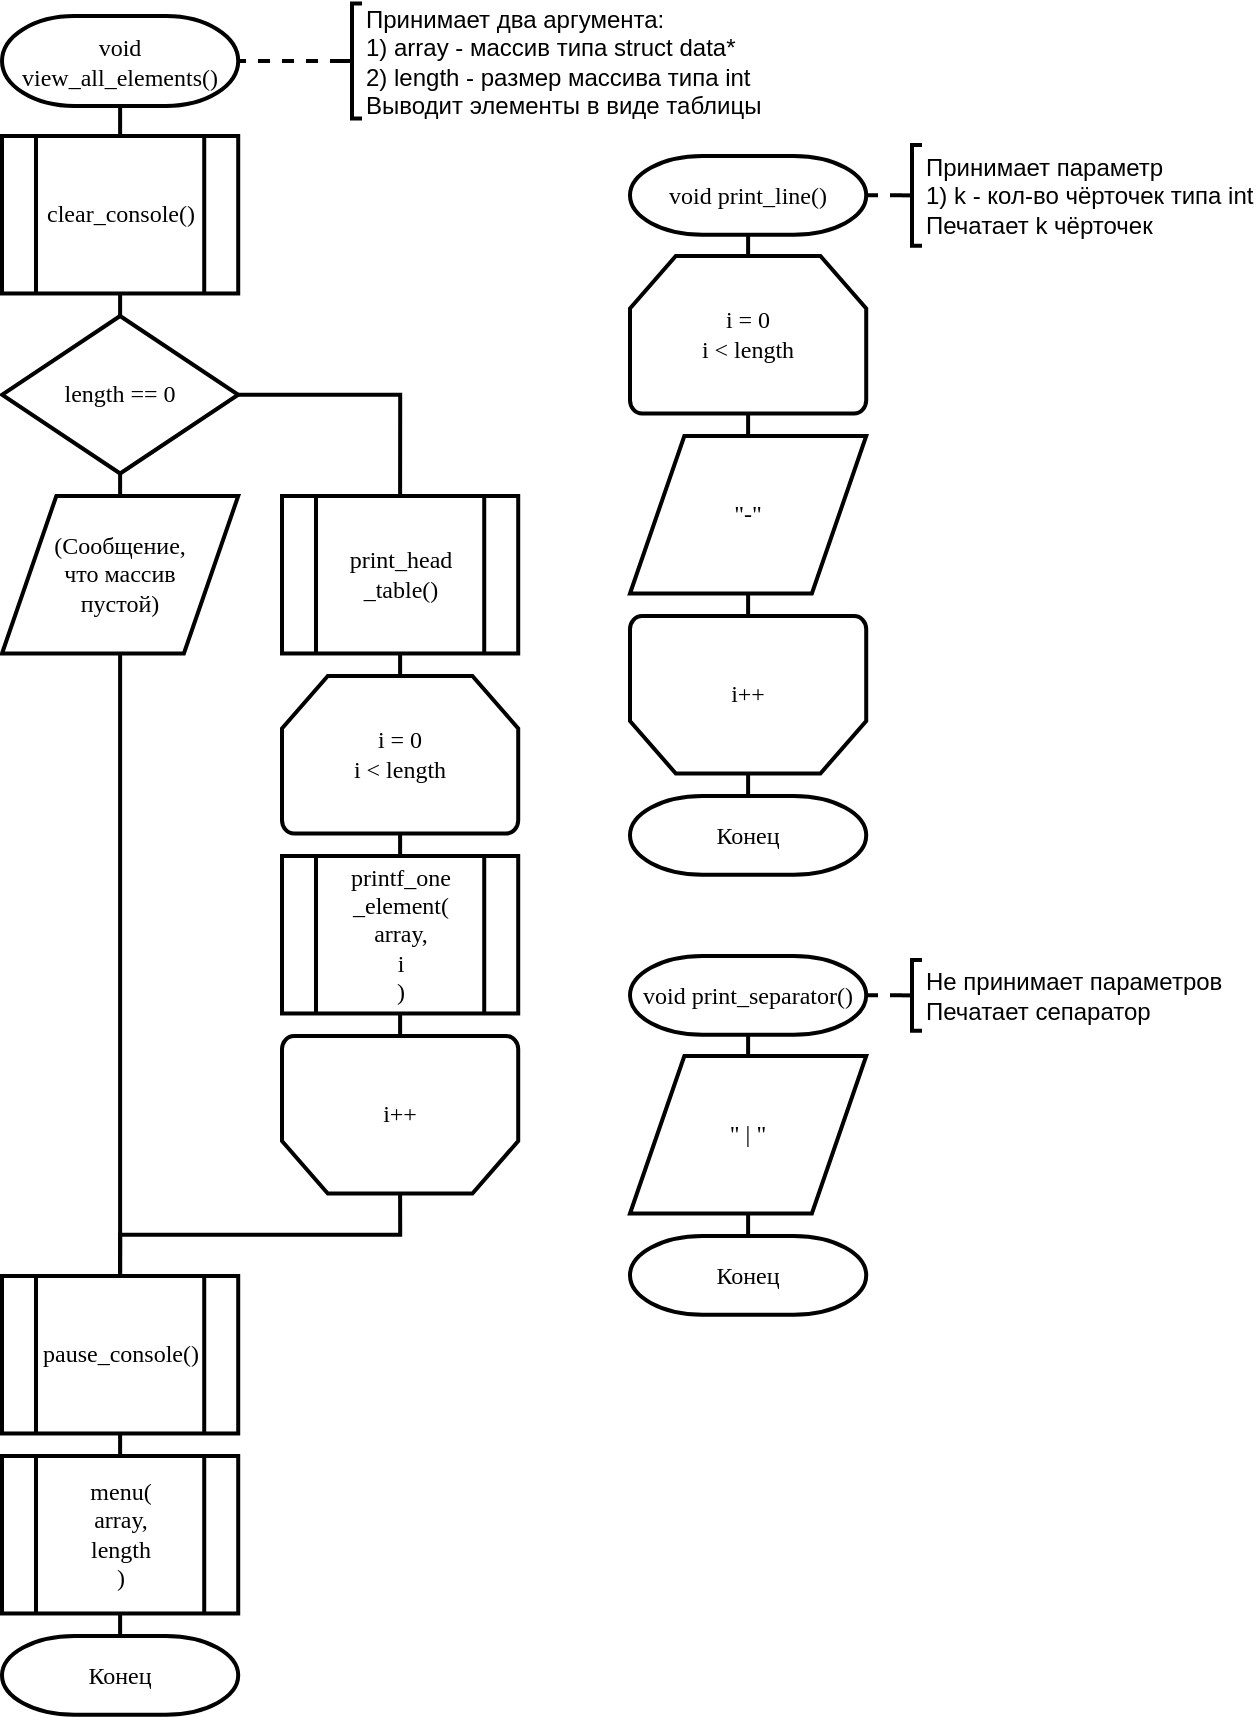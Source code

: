 <mxfile version="13.0.3" type="device" pages="3"><diagram id="L7j-_AjEDv3paSF24fmg" name="1"><mxGraphModel dx="723" dy="425" grid="1" gridSize="10" guides="1" tooltips="1" connect="1" arrows="1" fold="1" page="1" pageScale="1" pageWidth="827" pageHeight="1169" math="0" shadow="0"><root><mxCell id="0"/><mxCell id="1" parent="0"/><mxCell id="_-r3x3OytfU8dtTmqUa8-20" style="edgeStyle=orthogonalEdgeStyle;rounded=0;orthogonalLoop=1;jettySize=auto;html=1;exitX=0.5;exitY=1;exitDx=0;exitDy=0;exitPerimeter=0;entryX=0.5;entryY=0;entryDx=0;entryDy=0;endArrow=none;endFill=0;strokeWidth=2;" edge="1" parent="1" source="_-r3x3OytfU8dtTmqUa8-1" target="_-r3x3OytfU8dtTmqUa8-17"><mxGeometry relative="1" as="geometry"/></mxCell><mxCell id="_-r3x3OytfU8dtTmqUa8-1" value="void view_all_elements()" style="strokeWidth=2;html=1;shape=mxgraph.flowchart.terminator;whiteSpace=wrap;rounded=0;fontFamily=Times New Roman;" vertex="1" parent="1"><mxGeometry x="40" y="60" width="118.11" height="45" as="geometry"/></mxCell><mxCell id="_-r3x3OytfU8dtTmqUa8-14" style="edgeStyle=orthogonalEdgeStyle;rounded=0;orthogonalLoop=1;jettySize=auto;html=1;exitX=1;exitY=0.5;exitDx=0;exitDy=0;exitPerimeter=0;entryX=0.5;entryY=0;entryDx=0;entryDy=0;endArrow=none;endFill=0;strokeWidth=2;" edge="1" parent="1" source="_-r3x3OytfU8dtTmqUa8-2" target="_-r3x3OytfU8dtTmqUa8-4"><mxGeometry relative="1" as="geometry"/></mxCell><mxCell id="_-r3x3OytfU8dtTmqUa8-15" style="edgeStyle=orthogonalEdgeStyle;rounded=0;orthogonalLoop=1;jettySize=auto;html=1;exitX=0.5;exitY=1;exitDx=0;exitDy=0;exitPerimeter=0;entryX=0.5;entryY=0;entryDx=0;entryDy=0;endArrow=none;endFill=0;strokeWidth=2;" edge="1" parent="1" source="_-r3x3OytfU8dtTmqUa8-2" target="_-r3x3OytfU8dtTmqUa8-3"><mxGeometry relative="1" as="geometry"/></mxCell><mxCell id="_-r3x3OytfU8dtTmqUa8-2" value="length == 0" style="strokeWidth=2;html=1;shape=mxgraph.flowchart.decision;whiteSpace=wrap;rounded=0;fontFamily=Times New Roman;" vertex="1" parent="1"><mxGeometry x="40" y="210" width="118.11" height="78.74" as="geometry"/></mxCell><mxCell id="_-r3x3OytfU8dtTmqUa8-26" style="edgeStyle=orthogonalEdgeStyle;rounded=0;orthogonalLoop=1;jettySize=auto;html=1;exitX=0.5;exitY=1;exitDx=0;exitDy=0;entryX=0.5;entryY=0;entryDx=0;entryDy=0;endArrow=none;endFill=0;strokeWidth=2;" edge="1" parent="1" source="_-r3x3OytfU8dtTmqUa8-3" target="_-r3x3OytfU8dtTmqUa8-21"><mxGeometry relative="1" as="geometry"/></mxCell><mxCell id="_-r3x3OytfU8dtTmqUa8-3" value="(Сообщение,&lt;br&gt;что массив&lt;br&gt;пустой)" style="shape=parallelogram;html=1;strokeWidth=2;perimeter=parallelogramPerimeter;whiteSpace=wrap;rounded=0;arcSize=12;size=0.23;fontFamily=Times New Roman;" vertex="1" parent="1"><mxGeometry x="40" y="300" width="118.11" height="78.74" as="geometry"/></mxCell><mxCell id="_-r3x3OytfU8dtTmqUa8-13" style="edgeStyle=orthogonalEdgeStyle;rounded=0;orthogonalLoop=1;jettySize=auto;html=1;exitX=0.5;exitY=1;exitDx=0;exitDy=0;entryX=0.5;entryY=0;entryDx=0;entryDy=0;entryPerimeter=0;endArrow=none;endFill=0;strokeWidth=2;" edge="1" parent="1" source="_-r3x3OytfU8dtTmqUa8-4" target="_-r3x3OytfU8dtTmqUa8-5"><mxGeometry relative="1" as="geometry"/></mxCell><mxCell id="_-r3x3OytfU8dtTmqUa8-4" value="print_head&lt;br&gt;_table()" style="verticalLabelPosition=middle;verticalAlign=middle;html=1;shape=process;whiteSpace=wrap;rounded=0;size=0.14;arcSize=6;strokeWidth=2;fontFamily=Times New Roman;labelPosition=center;align=center;" vertex="1" parent="1"><mxGeometry x="180" y="300" width="118.11" height="78.74" as="geometry"/></mxCell><mxCell id="_-r3x3OytfU8dtTmqUa8-12" style="edgeStyle=orthogonalEdgeStyle;rounded=0;orthogonalLoop=1;jettySize=auto;html=1;exitX=0.5;exitY=1;exitDx=0;exitDy=0;exitPerimeter=0;entryX=0.5;entryY=0;entryDx=0;entryDy=0;endArrow=none;endFill=0;strokeWidth=2;" edge="1" parent="1" source="_-r3x3OytfU8dtTmqUa8-5" target="_-r3x3OytfU8dtTmqUa8-6"><mxGeometry relative="1" as="geometry"/></mxCell><mxCell id="_-r3x3OytfU8dtTmqUa8-5" value="i = 0&lt;br&gt;i &amp;lt; length" style="strokeWidth=2;html=1;shape=mxgraph.flowchart.loop_limit;whiteSpace=wrap;rounded=0;fontFamily=Times New Roman;" vertex="1" parent="1"><mxGeometry x="180" y="390" width="118.11" height="78.74" as="geometry"/></mxCell><mxCell id="_-r3x3OytfU8dtTmqUa8-11" style="edgeStyle=orthogonalEdgeStyle;rounded=0;orthogonalLoop=1;jettySize=auto;html=1;exitX=0.5;exitY=1;exitDx=0;exitDy=0;entryX=0.5;entryY=1;entryDx=0;entryDy=0;entryPerimeter=0;endArrow=none;endFill=0;strokeWidth=2;" edge="1" parent="1" source="_-r3x3OytfU8dtTmqUa8-6" target="_-r3x3OytfU8dtTmqUa8-7"><mxGeometry relative="1" as="geometry"/></mxCell><mxCell id="_-r3x3OytfU8dtTmqUa8-6" value="printf_one&lt;br&gt;_element(&lt;br&gt;array,&lt;br&gt;i&lt;br&gt;)" style="verticalLabelPosition=middle;verticalAlign=middle;html=1;shape=process;whiteSpace=wrap;rounded=0;size=0.14;arcSize=6;strokeWidth=2;fontFamily=Times New Roman;labelPosition=center;align=center;" vertex="1" parent="1"><mxGeometry x="180" y="480" width="118.11" height="78.74" as="geometry"/></mxCell><mxCell id="_-r3x3OytfU8dtTmqUa8-23" style="edgeStyle=orthogonalEdgeStyle;rounded=0;orthogonalLoop=1;jettySize=auto;html=1;exitX=0.5;exitY=0;exitDx=0;exitDy=0;exitPerimeter=0;entryX=0.5;entryY=0;entryDx=0;entryDy=0;endArrow=none;endFill=0;strokeWidth=2;" edge="1" parent="1" source="_-r3x3OytfU8dtTmqUa8-7" target="_-r3x3OytfU8dtTmqUa8-21"><mxGeometry relative="1" as="geometry"/></mxCell><mxCell id="_-r3x3OytfU8dtTmqUa8-7" value="i++" style="strokeWidth=2;html=1;shape=mxgraph.flowchart.loop_limit;whiteSpace=wrap;rounded=0;fontFamily=Times New Roman;flipV=1;" vertex="1" parent="1"><mxGeometry x="180" y="570" width="118.11" height="78.74" as="geometry"/></mxCell><mxCell id="_-r3x3OytfU8dtTmqUa8-8" value="Конец" style="strokeWidth=2;html=1;shape=mxgraph.flowchart.terminator;whiteSpace=wrap;rounded=0;fontFamily=Times New Roman;" vertex="1" parent="1"><mxGeometry x="40" y="870" width="118.11" height="39.37" as="geometry"/></mxCell><mxCell id="_-r3x3OytfU8dtTmqUa8-19" style="edgeStyle=orthogonalEdgeStyle;rounded=0;orthogonalLoop=1;jettySize=auto;html=1;exitX=0.5;exitY=1;exitDx=0;exitDy=0;entryX=0.5;entryY=0;entryDx=0;entryDy=0;entryPerimeter=0;endArrow=none;endFill=0;strokeWidth=2;" edge="1" parent="1" source="_-r3x3OytfU8dtTmqUa8-17" target="_-r3x3OytfU8dtTmqUa8-2"><mxGeometry relative="1" as="geometry"/></mxCell><mxCell id="_-r3x3OytfU8dtTmqUa8-17" value="clear_console()" style="verticalLabelPosition=middle;verticalAlign=middle;html=1;shape=process;whiteSpace=wrap;rounded=0;size=0.14;arcSize=6;strokeWidth=2;fontFamily=Times New Roman;labelPosition=center;align=center;" vertex="1" parent="1"><mxGeometry x="40" y="120" width="118.11" height="78.74" as="geometry"/></mxCell><mxCell id="_-r3x3OytfU8dtTmqUa8-24" style="edgeStyle=orthogonalEdgeStyle;rounded=0;orthogonalLoop=1;jettySize=auto;html=1;exitX=0.5;exitY=1;exitDx=0;exitDy=0;entryX=0.5;entryY=0;entryDx=0;entryDy=0;endArrow=none;endFill=0;strokeWidth=2;" edge="1" parent="1" source="_-r3x3OytfU8dtTmqUa8-21" target="_-r3x3OytfU8dtTmqUa8-22"><mxGeometry relative="1" as="geometry"/></mxCell><mxCell id="_-r3x3OytfU8dtTmqUa8-21" value="pause_console()" style="verticalLabelPosition=middle;verticalAlign=middle;html=1;shape=process;whiteSpace=wrap;rounded=0;size=0.14;arcSize=6;strokeWidth=2;fontFamily=Times New Roman;labelPosition=center;align=center;" vertex="1" parent="1"><mxGeometry x="40" y="690" width="118.11" height="78.74" as="geometry"/></mxCell><mxCell id="_-r3x3OytfU8dtTmqUa8-25" style="edgeStyle=orthogonalEdgeStyle;rounded=0;orthogonalLoop=1;jettySize=auto;html=1;exitX=0.5;exitY=1;exitDx=0;exitDy=0;entryX=0.5;entryY=0;entryDx=0;entryDy=0;entryPerimeter=0;endArrow=none;endFill=0;strokeWidth=2;" edge="1" parent="1" source="_-r3x3OytfU8dtTmqUa8-22" target="_-r3x3OytfU8dtTmqUa8-8"><mxGeometry relative="1" as="geometry"/></mxCell><mxCell id="_-r3x3OytfU8dtTmqUa8-22" value="menu(&lt;br&gt;array,&lt;br&gt;length&lt;br&gt;)" style="verticalLabelPosition=middle;verticalAlign=middle;html=1;shape=process;whiteSpace=wrap;rounded=0;size=0.14;arcSize=6;strokeWidth=2;fontFamily=Times New Roman;labelPosition=center;align=center;" vertex="1" parent="1"><mxGeometry x="40" y="780" width="118.11" height="78.74" as="geometry"/></mxCell><mxCell id="EZzpOTm54VO_gd3DPga5-2" style="edgeStyle=orthogonalEdgeStyle;rounded=0;orthogonalLoop=1;jettySize=auto;html=1;exitX=0;exitY=0.5;exitDx=0;exitDy=0;exitPerimeter=0;entryX=1;entryY=0.5;entryDx=0;entryDy=0;entryPerimeter=0;endArrow=none;endFill=0;strokeWidth=2;dashed=1;" edge="1" parent="1" source="EZzpOTm54VO_gd3DPga5-1" target="_-r3x3OytfU8dtTmqUa8-1"><mxGeometry relative="1" as="geometry"/></mxCell><mxCell id="EZzpOTm54VO_gd3DPga5-1" value="Принимает два аргумента:&lt;br&gt;1) array - массив типа struct data*&lt;br&gt;2) length - размер массива типа int&lt;br&gt;Выводит элементы в виде таблицы" style="strokeWidth=2;html=1;shape=mxgraph.flowchart.annotation_2;align=left;labelPosition=right;pointerEvents=1;" vertex="1" parent="1"><mxGeometry x="210" y="53.75" width="10" height="57.5" as="geometry"/></mxCell><mxCell id="pMTK4b0mxR1r0_zbjxYE-7" style="edgeStyle=orthogonalEdgeStyle;rounded=0;orthogonalLoop=1;jettySize=auto;html=1;exitX=0.5;exitY=1;exitDx=0;exitDy=0;exitPerimeter=0;entryX=0.5;entryY=0;entryDx=0;entryDy=0;entryPerimeter=0;endArrow=none;endFill=0;strokeWidth=2;" edge="1" parent="1" source="pMTK4b0mxR1r0_zbjxYE-1" target="pMTK4b0mxR1r0_zbjxYE-2"><mxGeometry relative="1" as="geometry"/></mxCell><mxCell id="pMTK4b0mxR1r0_zbjxYE-1" value="void print_line()" style="strokeWidth=2;html=1;shape=mxgraph.flowchart.terminator;whiteSpace=wrap;rounded=0;fontFamily=Times New Roman;" vertex="1" parent="1"><mxGeometry x="354" y="130" width="118.11" height="39.37" as="geometry"/></mxCell><mxCell id="pMTK4b0mxR1r0_zbjxYE-8" style="edgeStyle=orthogonalEdgeStyle;rounded=0;orthogonalLoop=1;jettySize=auto;html=1;exitX=0.5;exitY=1;exitDx=0;exitDy=0;exitPerimeter=0;entryX=0.5;entryY=0;entryDx=0;entryDy=0;endArrow=none;endFill=0;strokeWidth=2;" edge="1" parent="1" source="pMTK4b0mxR1r0_zbjxYE-2" target="pMTK4b0mxR1r0_zbjxYE-3"><mxGeometry relative="1" as="geometry"/></mxCell><mxCell id="pMTK4b0mxR1r0_zbjxYE-2" value="i = 0&lt;br&gt;i &amp;lt; length" style="strokeWidth=2;html=1;shape=mxgraph.flowchart.loop_limit;whiteSpace=wrap;rounded=0;fontFamily=Times New Roman;" vertex="1" parent="1"><mxGeometry x="354" y="180" width="118.11" height="78.74" as="geometry"/></mxCell><mxCell id="pMTK4b0mxR1r0_zbjxYE-9" style="edgeStyle=orthogonalEdgeStyle;rounded=0;orthogonalLoop=1;jettySize=auto;html=1;exitX=0.5;exitY=1;exitDx=0;exitDy=0;entryX=0.5;entryY=1;entryDx=0;entryDy=0;entryPerimeter=0;endArrow=none;endFill=0;strokeWidth=2;" edge="1" parent="1" source="pMTK4b0mxR1r0_zbjxYE-3" target="pMTK4b0mxR1r0_zbjxYE-4"><mxGeometry relative="1" as="geometry"/></mxCell><mxCell id="pMTK4b0mxR1r0_zbjxYE-3" value="&quot;-&quot;" style="shape=parallelogram;html=1;strokeWidth=2;perimeter=parallelogramPerimeter;whiteSpace=wrap;rounded=0;arcSize=12;size=0.23;fontFamily=Times New Roman;" vertex="1" parent="1"><mxGeometry x="354" y="270" width="118.11" height="78.74" as="geometry"/></mxCell><mxCell id="pMTK4b0mxR1r0_zbjxYE-10" style="edgeStyle=orthogonalEdgeStyle;rounded=0;orthogonalLoop=1;jettySize=auto;html=1;exitX=0.5;exitY=0;exitDx=0;exitDy=0;exitPerimeter=0;entryX=0.5;entryY=0;entryDx=0;entryDy=0;entryPerimeter=0;endArrow=none;endFill=0;strokeWidth=2;" edge="1" parent="1" source="pMTK4b0mxR1r0_zbjxYE-4" target="pMTK4b0mxR1r0_zbjxYE-5"><mxGeometry relative="1" as="geometry"/></mxCell><mxCell id="pMTK4b0mxR1r0_zbjxYE-4" value="i++" style="strokeWidth=2;html=1;shape=mxgraph.flowchart.loop_limit;whiteSpace=wrap;rounded=0;fontFamily=Times New Roman;flipV=1;" vertex="1" parent="1"><mxGeometry x="354" y="360" width="118.11" height="78.74" as="geometry"/></mxCell><mxCell id="pMTK4b0mxR1r0_zbjxYE-5" value="Конец" style="strokeWidth=2;html=1;shape=mxgraph.flowchart.terminator;whiteSpace=wrap;rounded=0;fontFamily=Times New Roman;" vertex="1" parent="1"><mxGeometry x="354" y="450" width="118.11" height="39.37" as="geometry"/></mxCell><mxCell id="pMTK4b0mxR1r0_zbjxYE-14" style="edgeStyle=orthogonalEdgeStyle;rounded=0;orthogonalLoop=1;jettySize=auto;html=1;exitX=0.5;exitY=1;exitDx=0;exitDy=0;exitPerimeter=0;entryX=0.5;entryY=0;entryDx=0;entryDy=0;endArrow=none;endFill=0;strokeWidth=2;" edge="1" parent="1" source="pMTK4b0mxR1r0_zbjxYE-11" target="pMTK4b0mxR1r0_zbjxYE-12"><mxGeometry relative="1" as="geometry"/></mxCell><mxCell id="pMTK4b0mxR1r0_zbjxYE-11" value="void print_separator()" style="strokeWidth=2;html=1;shape=mxgraph.flowchart.terminator;whiteSpace=wrap;rounded=0;fontFamily=Times New Roman;" vertex="1" parent="1"><mxGeometry x="354" y="530" width="118.11" height="39.37" as="geometry"/></mxCell><mxCell id="pMTK4b0mxR1r0_zbjxYE-15" style="edgeStyle=orthogonalEdgeStyle;rounded=0;orthogonalLoop=1;jettySize=auto;html=1;exitX=0.5;exitY=1;exitDx=0;exitDy=0;entryX=0.5;entryY=0;entryDx=0;entryDy=0;entryPerimeter=0;endArrow=none;endFill=0;strokeWidth=2;" edge="1" parent="1" source="pMTK4b0mxR1r0_zbjxYE-12" target="pMTK4b0mxR1r0_zbjxYE-13"><mxGeometry relative="1" as="geometry"/></mxCell><mxCell id="pMTK4b0mxR1r0_zbjxYE-12" value="&quot; | &quot;" style="shape=parallelogram;html=1;strokeWidth=2;perimeter=parallelogramPerimeter;whiteSpace=wrap;rounded=0;arcSize=12;size=0.23;fontFamily=Times New Roman;" vertex="1" parent="1"><mxGeometry x="354" y="580" width="118.11" height="78.74" as="geometry"/></mxCell><mxCell id="pMTK4b0mxR1r0_zbjxYE-13" value="Конец" style="strokeWidth=2;html=1;shape=mxgraph.flowchart.terminator;whiteSpace=wrap;rounded=0;fontFamily=Times New Roman;" vertex="1" parent="1"><mxGeometry x="354" y="670" width="118.11" height="39.37" as="geometry"/></mxCell><mxCell id="pMTK4b0mxR1r0_zbjxYE-17" style="edgeStyle=orthogonalEdgeStyle;rounded=0;orthogonalLoop=1;jettySize=auto;html=1;exitX=0;exitY=0.5;exitDx=0;exitDy=0;exitPerimeter=0;entryX=1;entryY=0.5;entryDx=0;entryDy=0;entryPerimeter=0;endArrow=none;endFill=0;strokeWidth=2;dashed=1;" edge="1" parent="1" source="pMTK4b0mxR1r0_zbjxYE-16" target="pMTK4b0mxR1r0_zbjxYE-1"><mxGeometry relative="1" as="geometry"/></mxCell><mxCell id="pMTK4b0mxR1r0_zbjxYE-16" value="Принимает параметр&lt;br&gt;1) k - кол-во чёрточек типа int&lt;br&gt;Печатает k чёрточек" style="strokeWidth=2;html=1;shape=mxgraph.flowchart.annotation_2;align=left;labelPosition=right;pointerEvents=1;" vertex="1" parent="1"><mxGeometry x="490" y="124.53" width="10" height="50.31" as="geometry"/></mxCell><mxCell id="pMTK4b0mxR1r0_zbjxYE-19" style="edgeStyle=orthogonalEdgeStyle;rounded=0;orthogonalLoop=1;jettySize=auto;html=1;exitX=0;exitY=0.5;exitDx=0;exitDy=0;exitPerimeter=0;entryX=1;entryY=0.5;entryDx=0;entryDy=0;entryPerimeter=0;dashed=1;endArrow=none;endFill=0;strokeWidth=2;" edge="1" parent="1" source="pMTK4b0mxR1r0_zbjxYE-18" target="pMTK4b0mxR1r0_zbjxYE-11"><mxGeometry relative="1" as="geometry"/></mxCell><mxCell id="pMTK4b0mxR1r0_zbjxYE-18" value="Не принимает параметров&lt;br&gt;Печатает сепаратор" style="strokeWidth=2;html=1;shape=mxgraph.flowchart.annotation_2;align=left;labelPosition=right;pointerEvents=1;" vertex="1" parent="1"><mxGeometry x="490" y="531.95" width="10" height="35.47" as="geometry"/></mxCell></root></mxGraphModel></diagram><diagram id="JRs1RhmRy-3iR4VOj-Vx" name="2"><mxGraphModel dx="868" dy="510" grid="1" gridSize="10" guides="1" tooltips="1" connect="1" arrows="1" fold="1" page="1" pageScale="1" pageWidth="827" pageHeight="1169" math="0" shadow="0"><root><mxCell id="1OuGplKxQoKDbc7FUQ4u-0"/><mxCell id="1OuGplKxQoKDbc7FUQ4u-1" parent="1OuGplKxQoKDbc7FUQ4u-0"/><mxCell id="1OuGplKxQoKDbc7FUQ4u-2" style="edgeStyle=orthogonalEdgeStyle;rounded=0;orthogonalLoop=1;jettySize=auto;html=1;exitX=0.5;exitY=1;exitDx=0;exitDy=0;exitPerimeter=0;entryX=0.5;entryY=0;entryDx=0;entryDy=0;endArrow=none;endFill=0;strokeWidth=2;" edge="1" parent="1OuGplKxQoKDbc7FUQ4u-1" source="1OuGplKxQoKDbc7FUQ4u-3" target="1OuGplKxQoKDbc7FUQ4u-5"><mxGeometry relative="1" as="geometry"/></mxCell><mxCell id="1OuGplKxQoKDbc7FUQ4u-3" value="void print_one_element()" style="strokeWidth=2;html=1;shape=mxgraph.flowchart.terminator;whiteSpace=wrap;rounded=0;fontFamily=Times New Roman;" vertex="1" parent="1OuGplKxQoKDbc7FUQ4u-1"><mxGeometry x="40" y="40" width="118.11" height="39.37" as="geometry"/></mxCell><mxCell id="1OuGplKxQoKDbc7FUQ4u-4" style="edgeStyle=orthogonalEdgeStyle;rounded=0;orthogonalLoop=1;jettySize=auto;html=1;exitX=1;exitY=0.5;exitDx=0;exitDy=0;entryX=0;entryY=0.5;entryDx=0;entryDy=0;endArrow=none;endFill=0;strokeWidth=2;" edge="1" parent="1OuGplKxQoKDbc7FUQ4u-1" source="1OuGplKxQoKDbc7FUQ4u-5" target="1OuGplKxQoKDbc7FUQ4u-7"><mxGeometry relative="1" as="geometry"/></mxCell><mxCell id="1OuGplKxQoKDbc7FUQ4u-5" value="print_separator()" style="verticalLabelPosition=middle;verticalAlign=middle;html=1;shape=process;whiteSpace=wrap;rounded=0;size=0.14;arcSize=6;strokeWidth=2;fontFamily=Times New Roman;labelPosition=center;align=center;" vertex="1" parent="1OuGplKxQoKDbc7FUQ4u-1"><mxGeometry x="40" y="90" width="118.11" height="78.74" as="geometry"/></mxCell><mxCell id="1OuGplKxQoKDbc7FUQ4u-6" style="edgeStyle=orthogonalEdgeStyle;rounded=0;orthogonalLoop=1;jettySize=auto;html=1;exitX=0.5;exitY=1;exitDx=0;exitDy=0;entryX=0.5;entryY=0;entryDx=0;entryDy=0;endArrow=none;endFill=0;strokeWidth=2;" edge="1" parent="1OuGplKxQoKDbc7FUQ4u-1" source="1OuGplKxQoKDbc7FUQ4u-7" target="1OuGplKxQoKDbc7FUQ4u-9"><mxGeometry relative="1" as="geometry"><Array as="points"><mxPoint x="229" y="180"/><mxPoint x="99" y="180"/></Array></mxGeometry></mxCell><mxCell id="1OuGplKxQoKDbc7FUQ4u-7" value="position" style="shape=parallelogram;html=1;strokeWidth=2;perimeter=parallelogramPerimeter;whiteSpace=wrap;rounded=0;arcSize=12;size=0.23;fontFamily=Times New Roman;" vertex="1" parent="1OuGplKxQoKDbc7FUQ4u-1"><mxGeometry x="170" y="90" width="118.11" height="78.74" as="geometry"/></mxCell><mxCell id="1OuGplKxQoKDbc7FUQ4u-8" style="edgeStyle=orthogonalEdgeStyle;rounded=0;orthogonalLoop=1;jettySize=auto;html=1;exitX=1;exitY=0.5;exitDx=0;exitDy=0;entryX=0;entryY=0.5;entryDx=0;entryDy=0;endArrow=none;endFill=0;strokeWidth=2;" edge="1" parent="1OuGplKxQoKDbc7FUQ4u-1" source="1OuGplKxQoKDbc7FUQ4u-9" target="1OuGplKxQoKDbc7FUQ4u-11"><mxGeometry relative="1" as="geometry"/></mxCell><mxCell id="1OuGplKxQoKDbc7FUQ4u-9" value="print_separator()" style="verticalLabelPosition=middle;verticalAlign=middle;html=1;shape=process;whiteSpace=wrap;rounded=0;size=0.14;arcSize=6;strokeWidth=2;fontFamily=Times New Roman;labelPosition=center;align=center;" vertex="1" parent="1OuGplKxQoKDbc7FUQ4u-1"><mxGeometry x="40" y="190" width="118.11" height="78.74" as="geometry"/></mxCell><mxCell id="1OuGplKxQoKDbc7FUQ4u-10" style="edgeStyle=orthogonalEdgeStyle;rounded=0;orthogonalLoop=1;jettySize=auto;html=1;exitX=1;exitY=0.5;exitDx=0;exitDy=0;entryX=0;entryY=0.5;entryDx=0;entryDy=0;endArrow=none;endFill=0;strokeWidth=2;" edge="1" parent="1OuGplKxQoKDbc7FUQ4u-1" source="1OuGplKxQoKDbc7FUQ4u-11" target="1OuGplKxQoKDbc7FUQ4u-13"><mxGeometry relative="1" as="geometry"/></mxCell><mxCell id="1OuGplKxQoKDbc7FUQ4u-11" value="array[position]&lt;br&gt;.name_size" style="shape=parallelogram;html=1;strokeWidth=2;perimeter=parallelogramPerimeter;whiteSpace=wrap;rounded=0;arcSize=12;size=0.23;fontFamily=Times New Roman;" vertex="1" parent="1OuGplKxQoKDbc7FUQ4u-1"><mxGeometry x="170" y="190" width="118.11" height="78.74" as="geometry"/></mxCell><mxCell id="1OuGplKxQoKDbc7FUQ4u-12" style="edgeStyle=orthogonalEdgeStyle;rounded=0;orthogonalLoop=1;jettySize=auto;html=1;exitX=0.5;exitY=1;exitDx=0;exitDy=0;endArrow=none;endFill=0;strokeWidth=2;" edge="1" parent="1OuGplKxQoKDbc7FUQ4u-1" source="1OuGplKxQoKDbc7FUQ4u-13" target="1OuGplKxQoKDbc7FUQ4u-15"><mxGeometry relative="1" as="geometry"><Array as="points"><mxPoint x="347" y="280"/><mxPoint x="99" y="280"/></Array></mxGeometry></mxCell><mxCell id="1OuGplKxQoKDbc7FUQ4u-13" value="array[position]&lt;br&gt;.name" style="shape=parallelogram;html=1;strokeWidth=2;perimeter=parallelogramPerimeter;whiteSpace=wrap;rounded=0;arcSize=12;size=0.23;fontFamily=Times New Roman;" vertex="1" parent="1OuGplKxQoKDbc7FUQ4u-1"><mxGeometry x="288.11" y="190" width="118.11" height="78.74" as="geometry"/></mxCell><mxCell id="1OuGplKxQoKDbc7FUQ4u-14" style="edgeStyle=orthogonalEdgeStyle;rounded=0;orthogonalLoop=1;jettySize=auto;html=1;exitX=1;exitY=0.5;exitDx=0;exitDy=0;entryX=0;entryY=0.5;entryDx=0;entryDy=0;endArrow=none;endFill=0;strokeWidth=2;" edge="1" parent="1OuGplKxQoKDbc7FUQ4u-1" source="1OuGplKxQoKDbc7FUQ4u-15" target="1OuGplKxQoKDbc7FUQ4u-17"><mxGeometry relative="1" as="geometry"/></mxCell><mxCell id="1OuGplKxQoKDbc7FUQ4u-15" value="print_separator()" style="verticalLabelPosition=middle;verticalAlign=middle;html=1;shape=process;whiteSpace=wrap;rounded=0;size=0.14;arcSize=6;strokeWidth=2;fontFamily=Times New Roman;labelPosition=center;align=center;" vertex="1" parent="1OuGplKxQoKDbc7FUQ4u-1"><mxGeometry x="40" y="288.74" width="118.11" height="78.74" as="geometry"/></mxCell><mxCell id="1OuGplKxQoKDbc7FUQ4u-16" style="edgeStyle=orthogonalEdgeStyle;rounded=0;orthogonalLoop=1;jettySize=auto;html=1;exitX=0.5;exitY=1;exitDx=0;exitDy=0;entryX=0.5;entryY=0;entryDx=0;entryDy=0;endArrow=none;endFill=0;strokeWidth=2;" edge="1" parent="1OuGplKxQoKDbc7FUQ4u-1" source="1OuGplKxQoKDbc7FUQ4u-17" target="1OuGplKxQoKDbc7FUQ4u-21"><mxGeometry relative="1" as="geometry"><Array as="points"><mxPoint x="229" y="380"/><mxPoint x="99" y="380"/></Array></mxGeometry></mxCell><mxCell id="1OuGplKxQoKDbc7FUQ4u-17" value="array[position]&lt;br&gt;.length" style="shape=parallelogram;html=1;strokeWidth=2;perimeter=parallelogramPerimeter;whiteSpace=wrap;rounded=0;arcSize=12;size=0.23;fontFamily=Times New Roman;" vertex="1" parent="1OuGplKxQoKDbc7FUQ4u-1"><mxGeometry x="170" y="288.74" width="118.11" height="78.74" as="geometry"/></mxCell><mxCell id="1OuGplKxQoKDbc7FUQ4u-18" style="edgeStyle=orthogonalEdgeStyle;rounded=0;orthogonalLoop=1;jettySize=auto;html=1;exitX=1;exitY=0.5;exitDx=0;exitDy=0;entryX=0;entryY=0.5;entryDx=0;entryDy=0;entryPerimeter=0;endArrow=none;endFill=0;strokeWidth=2;" edge="1" parent="1OuGplKxQoKDbc7FUQ4u-1" source="1OuGplKxQoKDbc7FUQ4u-19" target="1OuGplKxQoKDbc7FUQ4u-30"><mxGeometry relative="1" as="geometry"/></mxCell><mxCell id="1OuGplKxQoKDbc7FUQ4u-19" value="print_separator()" style="verticalLabelPosition=middle;verticalAlign=middle;html=1;shape=process;whiteSpace=wrap;rounded=0;size=0.14;arcSize=6;strokeWidth=2;fontFamily=Times New Roman;labelPosition=center;align=center;" vertex="1" parent="1OuGplKxQoKDbc7FUQ4u-1"><mxGeometry x="40" y="590" width="118.11" height="78.74" as="geometry"/></mxCell><mxCell id="1OuGplKxQoKDbc7FUQ4u-20" style="edgeStyle=orthogonalEdgeStyle;rounded=0;orthogonalLoop=1;jettySize=auto;html=1;exitX=1;exitY=0.5;exitDx=0;exitDy=0;entryX=0;entryY=0.5;entryDx=0;entryDy=0;endArrow=none;endFill=0;strokeWidth=2;" edge="1" parent="1OuGplKxQoKDbc7FUQ4u-1" source="1OuGplKxQoKDbc7FUQ4u-21" target="1OuGplKxQoKDbc7FUQ4u-23"><mxGeometry relative="1" as="geometry"/></mxCell><mxCell id="1OuGplKxQoKDbc7FUQ4u-21" value="print_separator()" style="verticalLabelPosition=middle;verticalAlign=middle;html=1;shape=process;whiteSpace=wrap;rounded=0;size=0.14;arcSize=6;strokeWidth=2;fontFamily=Times New Roman;labelPosition=center;align=center;" vertex="1" parent="1OuGplKxQoKDbc7FUQ4u-1"><mxGeometry x="40" y="390" width="118.11" height="78.74" as="geometry"/></mxCell><mxCell id="1OuGplKxQoKDbc7FUQ4u-22" style="edgeStyle=orthogonalEdgeStyle;rounded=0;orthogonalLoop=1;jettySize=auto;html=1;exitX=0.5;exitY=1;exitDx=0;exitDy=0;entryX=0.5;entryY=0;entryDx=0;entryDy=0;endArrow=none;endFill=0;strokeWidth=2;" edge="1" parent="1OuGplKxQoKDbc7FUQ4u-1" source="1OuGplKxQoKDbc7FUQ4u-23" target="1OuGplKxQoKDbc7FUQ4u-25"><mxGeometry relative="1" as="geometry"><Array as="points"><mxPoint x="229" y="480"/><mxPoint x="99" y="480"/></Array></mxGeometry></mxCell><mxCell id="1OuGplKxQoKDbc7FUQ4u-23" value="array[position]&lt;br&gt;.area" style="shape=parallelogram;html=1;strokeWidth=2;perimeter=parallelogramPerimeter;whiteSpace=wrap;rounded=0;arcSize=12;size=0.23;fontFamily=Times New Roman;" vertex="1" parent="1OuGplKxQoKDbc7FUQ4u-1"><mxGeometry x="170" y="390" width="118.11" height="78.74" as="geometry"/></mxCell><mxCell id="1OuGplKxQoKDbc7FUQ4u-24" style="edgeStyle=orthogonalEdgeStyle;rounded=0;orthogonalLoop=1;jettySize=auto;html=1;exitX=1;exitY=0.5;exitDx=0;exitDy=0;entryX=0;entryY=0.5;entryDx=0;entryDy=0;endArrow=none;endFill=0;strokeWidth=2;" edge="1" parent="1OuGplKxQoKDbc7FUQ4u-1" source="1OuGplKxQoKDbc7FUQ4u-25" target="1OuGplKxQoKDbc7FUQ4u-27"><mxGeometry relative="1" as="geometry"/></mxCell><mxCell id="1OuGplKxQoKDbc7FUQ4u-25" value="print_separator()" style="verticalLabelPosition=middle;verticalAlign=middle;html=1;shape=process;whiteSpace=wrap;rounded=0;size=0.14;arcSize=6;strokeWidth=2;fontFamily=Times New Roman;labelPosition=center;align=center;" vertex="1" parent="1OuGplKxQoKDbc7FUQ4u-1"><mxGeometry x="40" y="490" width="118.11" height="78.74" as="geometry"/></mxCell><mxCell id="1OuGplKxQoKDbc7FUQ4u-26" style="edgeStyle=orthogonalEdgeStyle;rounded=0;orthogonalLoop=1;jettySize=auto;html=1;exitX=0.5;exitY=1;exitDx=0;exitDy=0;entryX=0.5;entryY=0;entryDx=0;entryDy=0;endArrow=none;endFill=0;strokeWidth=2;" edge="1" parent="1OuGplKxQoKDbc7FUQ4u-1" source="1OuGplKxQoKDbc7FUQ4u-27" target="1OuGplKxQoKDbc7FUQ4u-19"><mxGeometry relative="1" as="geometry"><Array as="points"><mxPoint x="229" y="580"/><mxPoint x="99" y="580"/></Array></mxGeometry></mxCell><mxCell id="1OuGplKxQoKDbc7FUQ4u-27" value="array[position]&lt;br&gt;.number&lt;br&gt;_of_ports" style="shape=parallelogram;html=1;strokeWidth=2;perimeter=parallelogramPerimeter;whiteSpace=wrap;rounded=0;arcSize=12;size=0.23;fontFamily=Times New Roman;" vertex="1" parent="1OuGplKxQoKDbc7FUQ4u-1"><mxGeometry x="170" y="490" width="118.11" height="78.74" as="geometry"/></mxCell><mxCell id="1OuGplKxQoKDbc7FUQ4u-28" style="edgeStyle=orthogonalEdgeStyle;rounded=0;orthogonalLoop=1;jettySize=auto;html=1;exitX=0.5;exitY=1;exitDx=0;exitDy=0;exitPerimeter=0;entryX=0.5;entryY=0;entryDx=0;entryDy=0;endArrow=none;endFill=0;strokeWidth=2;" edge="1" parent="1OuGplKxQoKDbc7FUQ4u-1" source="1OuGplKxQoKDbc7FUQ4u-30" target="1OuGplKxQoKDbc7FUQ4u-32"><mxGeometry relative="1" as="geometry"/></mxCell><mxCell id="1OuGplKxQoKDbc7FUQ4u-29" style="edgeStyle=orthogonalEdgeStyle;rounded=0;orthogonalLoop=1;jettySize=auto;html=1;exitX=1;exitY=0.5;exitDx=0;exitDy=0;exitPerimeter=0;entryX=0.5;entryY=0;entryDx=0;entryDy=0;entryPerimeter=0;endArrow=none;endFill=0;strokeWidth=2;" edge="1" parent="1OuGplKxQoKDbc7FUQ4u-1" source="1OuGplKxQoKDbc7FUQ4u-30" target="1OuGplKxQoKDbc7FUQ4u-35"><mxGeometry relative="1" as="geometry"/></mxCell><mxCell id="1OuGplKxQoKDbc7FUQ4u-30" value="array[position]&lt;br&gt;.water_type == artificial" style="strokeWidth=2;html=1;shape=mxgraph.flowchart.decision;whiteSpace=wrap;rounded=0;fontFamily=Times New Roman;" vertex="1" parent="1OuGplKxQoKDbc7FUQ4u-1"><mxGeometry x="170" y="591" width="118.11" height="78.74" as="geometry"/></mxCell><mxCell id="1OuGplKxQoKDbc7FUQ4u-31" style="edgeStyle=orthogonalEdgeStyle;rounded=0;orthogonalLoop=1;jettySize=auto;html=1;exitX=0.5;exitY=1;exitDx=0;exitDy=0;entryX=0.5;entryY=0;entryDx=0;entryDy=0;endArrow=none;endFill=0;strokeWidth=2;" edge="1" parent="1OuGplKxQoKDbc7FUQ4u-1" source="1OuGplKxQoKDbc7FUQ4u-32" target="1OuGplKxQoKDbc7FUQ4u-41"><mxGeometry relative="1" as="geometry"><Array as="points"><mxPoint x="229" y="870"/><mxPoint x="99" y="870"/></Array></mxGeometry></mxCell><mxCell id="1OuGplKxQoKDbc7FUQ4u-32" value="&quot;искусственный&quot;" style="shape=parallelogram;html=1;strokeWidth=2;perimeter=parallelogramPerimeter;whiteSpace=wrap;rounded=0;arcSize=12;size=0.23;fontFamily=Times New Roman;" vertex="1" parent="1OuGplKxQoKDbc7FUQ4u-1"><mxGeometry x="170" y="690" width="118.11" height="78.74" as="geometry"/></mxCell><mxCell id="1OuGplKxQoKDbc7FUQ4u-33" style="edgeStyle=orthogonalEdgeStyle;rounded=0;orthogonalLoop=1;jettySize=auto;html=1;exitX=0.5;exitY=1;exitDx=0;exitDy=0;exitPerimeter=0;entryX=0.5;entryY=0;entryDx=0;entryDy=0;endArrow=none;endFill=0;strokeWidth=2;" edge="1" parent="1OuGplKxQoKDbc7FUQ4u-1" source="1OuGplKxQoKDbc7FUQ4u-35" target="1OuGplKxQoKDbc7FUQ4u-37"><mxGeometry relative="1" as="geometry"/></mxCell><mxCell id="1OuGplKxQoKDbc7FUQ4u-34" style="edgeStyle=orthogonalEdgeStyle;rounded=0;orthogonalLoop=1;jettySize=auto;html=1;exitX=1;exitY=0.5;exitDx=0;exitDy=0;exitPerimeter=0;entryX=0.5;entryY=0;entryDx=0;entryDy=0;endArrow=none;endFill=0;strokeWidth=2;" edge="1" parent="1OuGplKxQoKDbc7FUQ4u-1" source="1OuGplKxQoKDbc7FUQ4u-35" target="1OuGplKxQoKDbc7FUQ4u-39"><mxGeometry relative="1" as="geometry"/></mxCell><mxCell id="1OuGplKxQoKDbc7FUQ4u-35" value="array[position]&lt;br&gt;.water_type == artificial" style="strokeWidth=2;html=1;shape=mxgraph.flowchart.decision;whiteSpace=wrap;rounded=0;fontFamily=Times New Roman;" vertex="1" parent="1OuGplKxQoKDbc7FUQ4u-1"><mxGeometry x="310" y="690" width="118.11" height="78.74" as="geometry"/></mxCell><mxCell id="1OuGplKxQoKDbc7FUQ4u-36" style="edgeStyle=orthogonalEdgeStyle;rounded=0;orthogonalLoop=1;jettySize=auto;html=1;exitX=0.5;exitY=1;exitDx=0;exitDy=0;entryX=0.5;entryY=0;entryDx=0;entryDy=0;endArrow=none;endFill=0;strokeWidth=2;" edge="1" parent="1OuGplKxQoKDbc7FUQ4u-1" source="1OuGplKxQoKDbc7FUQ4u-37" target="1OuGplKxQoKDbc7FUQ4u-41"><mxGeometry relative="1" as="geometry"><Array as="points"><mxPoint x="369" y="870"/><mxPoint x="99" y="870"/></Array></mxGeometry></mxCell><mxCell id="1OuGplKxQoKDbc7FUQ4u-37" value="&quot;природный&quot;" style="shape=parallelogram;html=1;strokeWidth=2;perimeter=parallelogramPerimeter;whiteSpace=wrap;rounded=0;arcSize=12;size=0.23;fontFamily=Times New Roman;" vertex="1" parent="1OuGplKxQoKDbc7FUQ4u-1"><mxGeometry x="310" y="781" width="118.11" height="78.74" as="geometry"/></mxCell><mxCell id="1OuGplKxQoKDbc7FUQ4u-38" style="edgeStyle=orthogonalEdgeStyle;rounded=0;orthogonalLoop=1;jettySize=auto;html=1;exitX=0.5;exitY=1;exitDx=0;exitDy=0;endArrow=none;endFill=0;strokeWidth=2;" edge="1" parent="1OuGplKxQoKDbc7FUQ4u-1" source="1OuGplKxQoKDbc7FUQ4u-39"><mxGeometry relative="1" as="geometry"><mxPoint x="100" y="880" as="targetPoint"/><Array as="points"><mxPoint x="499" y="870"/><mxPoint x="100" y="870"/></Array></mxGeometry></mxCell><mxCell id="1OuGplKxQoKDbc7FUQ4u-39" value="&quot;&quot;" style="shape=parallelogram;html=1;strokeWidth=2;perimeter=parallelogramPerimeter;whiteSpace=wrap;rounded=0;arcSize=12;size=0.23;fontFamily=Times New Roman;" vertex="1" parent="1OuGplKxQoKDbc7FUQ4u-1"><mxGeometry x="440" y="780" width="118.11" height="78.74" as="geometry"/></mxCell><mxCell id="1OuGplKxQoKDbc7FUQ4u-40" style="edgeStyle=orthogonalEdgeStyle;rounded=0;orthogonalLoop=1;jettySize=auto;html=1;exitX=1;exitY=0.5;exitDx=0;exitDy=0;entryX=0;entryY=0.5;entryDx=0;entryDy=0;endArrow=none;endFill=0;strokeWidth=2;" edge="1" parent="1OuGplKxQoKDbc7FUQ4u-1" source="1OuGplKxQoKDbc7FUQ4u-41" target="1OuGplKxQoKDbc7FUQ4u-43"><mxGeometry relative="1" as="geometry"/></mxCell><mxCell id="1OuGplKxQoKDbc7FUQ4u-41" value="print_separator()" style="verticalLabelPosition=middle;verticalAlign=middle;html=1;shape=process;whiteSpace=wrap;rounded=0;size=0.14;arcSize=6;strokeWidth=2;fontFamily=Times New Roman;labelPosition=center;align=center;" vertex="1" parent="1OuGplKxQoKDbc7FUQ4u-1"><mxGeometry x="40" y="880" width="118.11" height="78.74" as="geometry"/></mxCell><mxCell id="1OuGplKxQoKDbc7FUQ4u-42" style="edgeStyle=orthogonalEdgeStyle;rounded=0;orthogonalLoop=1;jettySize=auto;html=1;exitX=0.5;exitY=1;exitDx=0;exitDy=0;entryX=0.5;entryY=0;entryDx=0;entryDy=0;entryPerimeter=0;endArrow=none;endFill=0;strokeWidth=2;" edge="1" parent="1OuGplKxQoKDbc7FUQ4u-1" source="1OuGplKxQoKDbc7FUQ4u-43" target="1OuGplKxQoKDbc7FUQ4u-44"><mxGeometry relative="1" as="geometry"><Array as="points"><mxPoint x="229" y="970"/><mxPoint x="99" y="970"/></Array></mxGeometry></mxCell><mxCell id="1OuGplKxQoKDbc7FUQ4u-43" value="&quot;\n&quot;" style="shape=parallelogram;html=1;strokeWidth=2;perimeter=parallelogramPerimeter;whiteSpace=wrap;rounded=0;arcSize=12;size=0.23;fontFamily=Times New Roman;" vertex="1" parent="1OuGplKxQoKDbc7FUQ4u-1"><mxGeometry x="170" y="881" width="118.11" height="78.74" as="geometry"/></mxCell><mxCell id="1OuGplKxQoKDbc7FUQ4u-44" value="Конец" style="strokeWidth=2;html=1;shape=mxgraph.flowchart.terminator;whiteSpace=wrap;rounded=0;fontFamily=Times New Roman;" vertex="1" parent="1OuGplKxQoKDbc7FUQ4u-1"><mxGeometry x="40" y="980" width="118.11" height="39.37" as="geometry"/></mxCell><mxCell id="1OuGplKxQoKDbc7FUQ4u-45" value="&lt;font face=&quot;Times New Roman&quot;&gt;Да&lt;/font&gt;" style="text;html=1;align=center;verticalAlign=middle;resizable=0;points=[];autosize=1;" vertex="1" parent="1OuGplKxQoKDbc7FUQ4u-1"><mxGeometry x="200" y="668.74" width="30" height="20" as="geometry"/></mxCell><mxCell id="1OuGplKxQoKDbc7FUQ4u-46" value="&lt;font face=&quot;Times New Roman&quot;&gt;Да&lt;/font&gt;" style="text;html=1;align=center;verticalAlign=middle;resizable=0;points=[];autosize=1;" vertex="1" parent="1OuGplKxQoKDbc7FUQ4u-1"><mxGeometry x="340" y="760" width="30" height="20" as="geometry"/></mxCell><mxCell id="1OuGplKxQoKDbc7FUQ4u-47" value="&lt;font face=&quot;Times New Roman&quot;&gt;Нет&lt;/font&gt;" style="text;html=1;align=center;verticalAlign=middle;resizable=0;points=[];autosize=1;" vertex="1" parent="1OuGplKxQoKDbc7FUQ4u-1"><mxGeometry x="288.11" y="610" width="30" height="20" as="geometry"/></mxCell><mxCell id="1OuGplKxQoKDbc7FUQ4u-48" value="&lt;font face=&quot;Times New Roman&quot;&gt;Нет&lt;/font&gt;" style="text;html=1;align=center;verticalAlign=middle;resizable=0;points=[];autosize=1;" vertex="1" parent="1OuGplKxQoKDbc7FUQ4u-1"><mxGeometry x="428.11" y="710" width="30" height="20" as="geometry"/></mxCell><mxCell id="1OuGplKxQoKDbc7FUQ4u-49" value="" style="endArrow=classic;html=1;strokeWidth=2;" edge="1" parent="1OuGplKxQoKDbc7FUQ4u-1"><mxGeometry width="50" height="50" relative="1" as="geometry"><mxPoint x="230" y="180" as="sourcePoint"/><mxPoint x="190" y="180" as="targetPoint"/></mxGeometry></mxCell><mxCell id="1OuGplKxQoKDbc7FUQ4u-50" value="" style="endArrow=classic;html=1;strokeWidth=2;" edge="1" parent="1OuGplKxQoKDbc7FUQ4u-1"><mxGeometry width="50" height="50" relative="1" as="geometry"><mxPoint x="340" y="280" as="sourcePoint"/><mxPoint x="300" y="280" as="targetPoint"/></mxGeometry></mxCell><mxCell id="1OuGplKxQoKDbc7FUQ4u-51" value="" style="endArrow=classic;html=1;strokeWidth=2;" edge="1" parent="1OuGplKxQoKDbc7FUQ4u-1"><mxGeometry width="50" height="50" relative="1" as="geometry"><mxPoint x="220" y="380" as="sourcePoint"/><mxPoint x="180" y="380" as="targetPoint"/></mxGeometry></mxCell><mxCell id="1OuGplKxQoKDbc7FUQ4u-52" value="" style="endArrow=classic;html=1;strokeWidth=2;" edge="1" parent="1OuGplKxQoKDbc7FUQ4u-1"><mxGeometry width="50" height="50" relative="1" as="geometry"><mxPoint x="220" y="480" as="sourcePoint"/><mxPoint x="180" y="480" as="targetPoint"/></mxGeometry></mxCell><mxCell id="1OuGplKxQoKDbc7FUQ4u-53" value="" style="endArrow=classic;html=1;strokeWidth=2;" edge="1" parent="1OuGplKxQoKDbc7FUQ4u-1"><mxGeometry width="50" height="50" relative="1" as="geometry"><mxPoint x="220" y="580" as="sourcePoint"/><mxPoint x="180" y="580" as="targetPoint"/></mxGeometry></mxCell><mxCell id="1OuGplKxQoKDbc7FUQ4u-54" value="" style="endArrow=classic;html=1;strokeWidth=2;" edge="1" parent="1OuGplKxQoKDbc7FUQ4u-1"><mxGeometry width="50" height="50" relative="1" as="geometry"><mxPoint x="490" y="870" as="sourcePoint"/><mxPoint x="450" y="870" as="targetPoint"/></mxGeometry></mxCell><mxCell id="1OuGplKxQoKDbc7FUQ4u-55" value="" style="endArrow=classic;html=1;strokeWidth=2;" edge="1" parent="1OuGplKxQoKDbc7FUQ4u-1"><mxGeometry width="50" height="50" relative="1" as="geometry"><mxPoint x="360" y="870" as="sourcePoint"/><mxPoint x="320" y="870" as="targetPoint"/></mxGeometry></mxCell><mxCell id="1OuGplKxQoKDbc7FUQ4u-56" value="" style="endArrow=classic;html=1;strokeWidth=2;" edge="1" parent="1OuGplKxQoKDbc7FUQ4u-1"><mxGeometry width="50" height="50" relative="1" as="geometry"><mxPoint x="220" y="870" as="sourcePoint"/><mxPoint x="180" y="870" as="targetPoint"/></mxGeometry></mxCell><mxCell id="1OuGplKxQoKDbc7FUQ4u-57" value="" style="endArrow=classic;html=1;strokeWidth=2;" edge="1" parent="1OuGplKxQoKDbc7FUQ4u-1"><mxGeometry width="50" height="50" relative="1" as="geometry"><mxPoint x="220" y="970" as="sourcePoint"/><mxPoint x="180" y="970" as="targetPoint"/></mxGeometry></mxCell><mxCell id="u8x073N9GLrCsdKjmbJw-1" style="edgeStyle=orthogonalEdgeStyle;rounded=0;orthogonalLoop=1;jettySize=auto;html=1;exitX=0;exitY=0.5;exitDx=0;exitDy=0;exitPerimeter=0;entryX=1;entryY=0.5;entryDx=0;entryDy=0;entryPerimeter=0;dashed=1;endArrow=none;endFill=0;strokeWidth=2;" edge="1" parent="1OuGplKxQoKDbc7FUQ4u-1" source="u8x073N9GLrCsdKjmbJw-0" target="1OuGplKxQoKDbc7FUQ4u-3"><mxGeometry relative="1" as="geometry"/></mxCell><mxCell id="u8x073N9GLrCsdKjmbJw-0" value="Принимает параметры:&lt;br&gt;1) array - массив типа struct data*&lt;br&gt;2) length - размер массива типа int&lt;br&gt;Печатает один элемент в строку" style="strokeWidth=2;html=1;shape=mxgraph.flowchart.annotation_2;align=left;labelPosition=right;pointerEvents=1;" vertex="1" parent="1OuGplKxQoKDbc7FUQ4u-1"><mxGeometry x="308.11" y="27.03" width="10" height="65.32" as="geometry"/></mxCell></root></mxGraphModel></diagram><diagram id="0f70m918iGWGPMF9vIcI" name="3"><mxGraphModel dx="868" dy="510" grid="1" gridSize="10" guides="1" tooltips="1" connect="1" arrows="1" fold="1" page="1" pageScale="1" pageWidth="827" pageHeight="1169" math="0" shadow="0"><root><mxCell id="qjOKquc9PAqaGmpA2lQp-0"/><mxCell id="qjOKquc9PAqaGmpA2lQp-1" parent="qjOKquc9PAqaGmpA2lQp-0"/><mxCell id="qjOKquc9PAqaGmpA2lQp-58" style="edgeStyle=orthogonalEdgeStyle;rounded=0;orthogonalLoop=1;jettySize=auto;html=1;exitX=0.5;exitY=1;exitDx=0;exitDy=0;exitPerimeter=0;entryX=0.5;entryY=0;entryDx=0;entryDy=0;endArrow=none;endFill=0;strokeWidth=2;" edge="1" parent="qjOKquc9PAqaGmpA2lQp-1" source="qjOKquc9PAqaGmpA2lQp-2" target="qjOKquc9PAqaGmpA2lQp-3"><mxGeometry relative="1" as="geometry"/></mxCell><mxCell id="qjOKquc9PAqaGmpA2lQp-2" value="void print_head_table()" style="strokeWidth=2;html=1;shape=mxgraph.flowchart.terminator;whiteSpace=wrap;rounded=0;fontFamily=Times New Roman;" vertex="1" parent="qjOKquc9PAqaGmpA2lQp-1"><mxGeometry x="40" y="40" width="118.11" height="39.37" as="geometry"/></mxCell><mxCell id="qjOKquc9PAqaGmpA2lQp-59" style="edgeStyle=orthogonalEdgeStyle;rounded=0;orthogonalLoop=1;jettySize=auto;html=1;exitX=1;exitY=0.5;exitDx=0;exitDy=0;entryX=0;entryY=0.5;entryDx=0;entryDy=0;endArrow=none;endFill=0;strokeWidth=2;" edge="1" parent="qjOKquc9PAqaGmpA2lQp-1" source="qjOKquc9PAqaGmpA2lQp-3" target="qjOKquc9PAqaGmpA2lQp-4"><mxGeometry relative="1" as="geometry"/></mxCell><mxCell id="qjOKquc9PAqaGmpA2lQp-3" value="print_separator" style="verticalLabelPosition=middle;verticalAlign=middle;html=1;shape=process;whiteSpace=wrap;rounded=0;size=0.14;arcSize=6;strokeWidth=2;fontFamily=Times New Roman;labelPosition=center;align=center;" vertex="1" parent="qjOKquc9PAqaGmpA2lQp-1"><mxGeometry x="40" y="90" width="118.11" height="78.74" as="geometry"/></mxCell><mxCell id="qjOKquc9PAqaGmpA2lQp-60" style="edgeStyle=orthogonalEdgeStyle;rounded=0;orthogonalLoop=1;jettySize=auto;html=1;exitX=0.5;exitY=1;exitDx=0;exitDy=0;entryX=0.5;entryY=0;entryDx=0;entryDy=0;endArrow=none;endFill=0;strokeWidth=2;" edge="1" parent="qjOKquc9PAqaGmpA2lQp-1" source="qjOKquc9PAqaGmpA2lQp-4" target="qjOKquc9PAqaGmpA2lQp-5"><mxGeometry relative="1" as="geometry"><Array as="points"><mxPoint x="236" y="180"/><mxPoint x="99" y="180"/></Array></mxGeometry></mxCell><mxCell id="qjOKquc9PAqaGmpA2lQp-4" value="&quot;#&quot;" style="shape=parallelogram;html=1;strokeWidth=2;perimeter=parallelogramPerimeter;whiteSpace=wrap;rounded=0;arcSize=12;size=0.23;fontFamily=Times New Roman;" vertex="1" parent="qjOKquc9PAqaGmpA2lQp-1"><mxGeometry x="176.89" y="90" width="118.11" height="78.74" as="geometry"/></mxCell><mxCell id="qjOKquc9PAqaGmpA2lQp-61" style="edgeStyle=orthogonalEdgeStyle;rounded=0;orthogonalLoop=1;jettySize=auto;html=1;exitX=1;exitY=0.5;exitDx=0;exitDy=0;entryX=0;entryY=0.5;entryDx=0;entryDy=0;endArrow=none;endFill=0;strokeWidth=2;" edge="1" parent="qjOKquc9PAqaGmpA2lQp-1" source="qjOKquc9PAqaGmpA2lQp-5" target="qjOKquc9PAqaGmpA2lQp-6"><mxGeometry relative="1" as="geometry"/></mxCell><mxCell id="qjOKquc9PAqaGmpA2lQp-5" value="print_separator" style="verticalLabelPosition=middle;verticalAlign=middle;html=1;shape=process;whiteSpace=wrap;rounded=0;size=0.14;arcSize=6;strokeWidth=2;fontFamily=Times New Roman;labelPosition=center;align=center;" vertex="1" parent="qjOKquc9PAqaGmpA2lQp-1"><mxGeometry x="40" y="190" width="118.11" height="78.74" as="geometry"/></mxCell><mxCell id="qjOKquc9PAqaGmpA2lQp-62" style="edgeStyle=orthogonalEdgeStyle;rounded=0;orthogonalLoop=1;jettySize=auto;html=1;exitX=1;exitY=0.5;exitDx=0;exitDy=0;entryX=0;entryY=0.5;entryDx=0;entryDy=0;endArrow=none;endFill=0;strokeWidth=2;" edge="1" parent="qjOKquc9PAqaGmpA2lQp-1" source="qjOKquc9PAqaGmpA2lQp-6" target="qjOKquc9PAqaGmpA2lQp-7"><mxGeometry relative="1" as="geometry"/></mxCell><mxCell id="qjOKquc9PAqaGmpA2lQp-6" value="&quot;байт &quot;" style="shape=parallelogram;html=1;strokeWidth=2;perimeter=parallelogramPerimeter;whiteSpace=wrap;rounded=0;arcSize=12;size=0.23;fontFamily=Times New Roman;" vertex="1" parent="qjOKquc9PAqaGmpA2lQp-1"><mxGeometry x="176.89" y="190" width="118.11" height="78.74" as="geometry"/></mxCell><mxCell id="qjOKquc9PAqaGmpA2lQp-63" style="edgeStyle=orthogonalEdgeStyle;rounded=0;orthogonalLoop=1;jettySize=auto;html=1;exitX=0.5;exitY=1;exitDx=0;exitDy=0;entryX=0.5;entryY=0;entryDx=0;entryDy=0;endArrow=none;endFill=0;strokeWidth=2;" edge="1" parent="qjOKquc9PAqaGmpA2lQp-1" source="qjOKquc9PAqaGmpA2lQp-7" target="qjOKquc9PAqaGmpA2lQp-9"><mxGeometry relative="1" as="geometry"><Array as="points"><mxPoint x="369" y="280"/><mxPoint x="99" y="280"/></Array></mxGeometry></mxCell><mxCell id="qjOKquc9PAqaGmpA2lQp-7" value="&quot;Строка&quot;" style="shape=parallelogram;html=1;strokeWidth=2;perimeter=parallelogramPerimeter;whiteSpace=wrap;rounded=0;arcSize=12;size=0.23;fontFamily=Times New Roman;" vertex="1" parent="qjOKquc9PAqaGmpA2lQp-1"><mxGeometry x="310" y="190" width="118.11" height="78.74" as="geometry"/></mxCell><mxCell id="qjOKquc9PAqaGmpA2lQp-64" style="edgeStyle=orthogonalEdgeStyle;rounded=0;orthogonalLoop=1;jettySize=auto;html=1;exitX=1;exitY=0.5;exitDx=0;exitDy=0;entryX=0;entryY=0.5;entryDx=0;entryDy=0;endArrow=none;endFill=0;strokeWidth=2;" edge="1" parent="qjOKquc9PAqaGmpA2lQp-1" source="qjOKquc9PAqaGmpA2lQp-9" target="qjOKquc9PAqaGmpA2lQp-10"><mxGeometry relative="1" as="geometry"/></mxCell><mxCell id="qjOKquc9PAqaGmpA2lQp-9" value="print_separator" style="verticalLabelPosition=middle;verticalAlign=middle;html=1;shape=process;whiteSpace=wrap;rounded=0;size=0.14;arcSize=6;strokeWidth=2;fontFamily=Times New Roman;labelPosition=center;align=center;" vertex="1" parent="qjOKquc9PAqaGmpA2lQp-1"><mxGeometry x="40" y="290" width="118.11" height="78.74" as="geometry"/></mxCell><mxCell id="qjOKquc9PAqaGmpA2lQp-67" style="edgeStyle=orthogonalEdgeStyle;rounded=0;orthogonalLoop=1;jettySize=auto;html=1;exitX=0.5;exitY=1;exitDx=0;exitDy=0;entryX=0.5;entryY=0;entryDx=0;entryDy=0;endArrow=none;endFill=0;strokeWidth=2;" edge="1" parent="qjOKquc9PAqaGmpA2lQp-1" source="qjOKquc9PAqaGmpA2lQp-10" target="qjOKquc9PAqaGmpA2lQp-11"><mxGeometry relative="1" as="geometry"><Array as="points"><mxPoint x="236" y="380"/><mxPoint x="99" y="380"/></Array></mxGeometry></mxCell><mxCell id="qjOKquc9PAqaGmpA2lQp-10" value="&quot;Длина&quot;" style="shape=parallelogram;html=1;strokeWidth=2;perimeter=parallelogramPerimeter;whiteSpace=wrap;rounded=0;arcSize=12;size=0.23;fontFamily=Times New Roman;" vertex="1" parent="qjOKquc9PAqaGmpA2lQp-1"><mxGeometry x="176.89" y="290" width="118.11" height="78.74" as="geometry"/></mxCell><mxCell id="qjOKquc9PAqaGmpA2lQp-66" style="edgeStyle=orthogonalEdgeStyle;rounded=0;orthogonalLoop=1;jettySize=auto;html=1;exitX=1;exitY=0.5;exitDx=0;exitDy=0;entryX=0;entryY=0.5;entryDx=0;entryDy=0;endArrow=none;endFill=0;strokeWidth=2;" edge="1" parent="qjOKquc9PAqaGmpA2lQp-1" source="qjOKquc9PAqaGmpA2lQp-11" target="qjOKquc9PAqaGmpA2lQp-12"><mxGeometry relative="1" as="geometry"/></mxCell><mxCell id="qjOKquc9PAqaGmpA2lQp-11" value="print_separator" style="verticalLabelPosition=middle;verticalAlign=middle;html=1;shape=process;whiteSpace=wrap;rounded=0;size=0.14;arcSize=6;strokeWidth=2;fontFamily=Times New Roman;labelPosition=center;align=center;" vertex="1" parent="qjOKquc9PAqaGmpA2lQp-1"><mxGeometry x="40" y="388.74" width="118.11" height="78.74" as="geometry"/></mxCell><mxCell id="qjOKquc9PAqaGmpA2lQp-68" style="edgeStyle=orthogonalEdgeStyle;rounded=0;orthogonalLoop=1;jettySize=auto;html=1;exitX=0.5;exitY=1;exitDx=0;exitDy=0;entryX=0.5;entryY=0;entryDx=0;entryDy=0;endArrow=none;endFill=0;strokeWidth=2;" edge="1" parent="qjOKquc9PAqaGmpA2lQp-1" source="qjOKquc9PAqaGmpA2lQp-12" target="qjOKquc9PAqaGmpA2lQp-13"><mxGeometry relative="1" as="geometry"><Array as="points"><mxPoint x="236" y="480"/><mxPoint x="99" y="480"/></Array></mxGeometry></mxCell><mxCell id="qjOKquc9PAqaGmpA2lQp-12" value="&quot;Площадь&quot;" style="shape=parallelogram;html=1;strokeWidth=2;perimeter=parallelogramPerimeter;whiteSpace=wrap;rounded=0;arcSize=12;size=0.23;fontFamily=Times New Roman;" vertex="1" parent="qjOKquc9PAqaGmpA2lQp-1"><mxGeometry x="176.89" y="388.74" width="118.11" height="78.74" as="geometry"/></mxCell><mxCell id="qjOKquc9PAqaGmpA2lQp-69" style="edgeStyle=orthogonalEdgeStyle;rounded=0;orthogonalLoop=1;jettySize=auto;html=1;exitX=1;exitY=0.5;exitDx=0;exitDy=0;entryX=0;entryY=0.5;entryDx=0;entryDy=0;endArrow=none;endFill=0;strokeWidth=2;" edge="1" parent="qjOKquc9PAqaGmpA2lQp-1" source="qjOKquc9PAqaGmpA2lQp-13" target="qjOKquc9PAqaGmpA2lQp-14"><mxGeometry relative="1" as="geometry"/></mxCell><mxCell id="qjOKquc9PAqaGmpA2lQp-13" value="print_separator" style="verticalLabelPosition=middle;verticalAlign=middle;html=1;shape=process;whiteSpace=wrap;rounded=0;size=0.14;arcSize=6;strokeWidth=2;fontFamily=Times New Roman;labelPosition=center;align=center;" vertex="1" parent="qjOKquc9PAqaGmpA2lQp-1"><mxGeometry x="40" y="490" width="118.11" height="78.74" as="geometry"/></mxCell><mxCell id="qjOKquc9PAqaGmpA2lQp-70" style="edgeStyle=orthogonalEdgeStyle;rounded=0;orthogonalLoop=1;jettySize=auto;html=1;exitX=0.5;exitY=1;exitDx=0;exitDy=0;entryX=0.5;entryY=0;entryDx=0;entryDy=0;endArrow=none;endFill=0;strokeWidth=2;" edge="1" parent="qjOKquc9PAqaGmpA2lQp-1" source="qjOKquc9PAqaGmpA2lQp-14" target="qjOKquc9PAqaGmpA2lQp-15"><mxGeometry relative="1" as="geometry"><Array as="points"><mxPoint x="236" y="580"/><mxPoint x="99" y="580"/></Array></mxGeometry></mxCell><mxCell id="qjOKquc9PAqaGmpA2lQp-14" value="&quot;Кол-во потров&quot;" style="shape=parallelogram;html=1;strokeWidth=2;perimeter=parallelogramPerimeter;whiteSpace=wrap;rounded=0;arcSize=12;size=0.23;fontFamily=Times New Roman;" vertex="1" parent="qjOKquc9PAqaGmpA2lQp-1"><mxGeometry x="176.89" y="490" width="118.11" height="78.74" as="geometry"/></mxCell><mxCell id="qjOKquc9PAqaGmpA2lQp-72" style="edgeStyle=orthogonalEdgeStyle;rounded=0;orthogonalLoop=1;jettySize=auto;html=1;exitX=1;exitY=0.5;exitDx=0;exitDy=0;entryX=0;entryY=0.5;entryDx=0;entryDy=0;endArrow=none;endFill=0;strokeWidth=2;" edge="1" parent="qjOKquc9PAqaGmpA2lQp-1" source="qjOKquc9PAqaGmpA2lQp-15" target="qjOKquc9PAqaGmpA2lQp-16"><mxGeometry relative="1" as="geometry"/></mxCell><mxCell id="qjOKquc9PAqaGmpA2lQp-15" value="print_separator" style="verticalLabelPosition=middle;verticalAlign=middle;html=1;shape=process;whiteSpace=wrap;rounded=0;size=0.14;arcSize=6;strokeWidth=2;fontFamily=Times New Roman;labelPosition=center;align=center;" vertex="1" parent="qjOKquc9PAqaGmpA2lQp-1"><mxGeometry x="40" y="590" width="118.11" height="78.74" as="geometry"/></mxCell><mxCell id="qjOKquc9PAqaGmpA2lQp-73" style="edgeStyle=orthogonalEdgeStyle;rounded=0;orthogonalLoop=1;jettySize=auto;html=1;exitX=0.5;exitY=1;exitDx=0;exitDy=0;entryX=0.5;entryY=0;entryDx=0;entryDy=0;endArrow=none;endFill=0;strokeWidth=2;" edge="1" parent="qjOKquc9PAqaGmpA2lQp-1" source="qjOKquc9PAqaGmpA2lQp-16" target="qjOKquc9PAqaGmpA2lQp-17"><mxGeometry relative="1" as="geometry"><Array as="points"><mxPoint x="236" y="680"/><mxPoint x="99" y="680"/></Array></mxGeometry></mxCell><mxCell id="qjOKquc9PAqaGmpA2lQp-16" value="&quot;Тип&quot;" style="shape=parallelogram;html=1;strokeWidth=2;perimeter=parallelogramPerimeter;whiteSpace=wrap;rounded=0;arcSize=12;size=0.23;fontFamily=Times New Roman;" vertex="1" parent="qjOKquc9PAqaGmpA2lQp-1"><mxGeometry x="176.89" y="590" width="118.11" height="78.74" as="geometry"/></mxCell><mxCell id="qjOKquc9PAqaGmpA2lQp-74" style="edgeStyle=orthogonalEdgeStyle;rounded=0;orthogonalLoop=1;jettySize=auto;html=1;exitX=1;exitY=0.5;exitDx=0;exitDy=0;entryX=0;entryY=0.5;entryDx=0;entryDy=0;endArrow=none;endFill=0;strokeWidth=2;" edge="1" parent="qjOKquc9PAqaGmpA2lQp-1" source="qjOKquc9PAqaGmpA2lQp-17" target="qjOKquc9PAqaGmpA2lQp-18"><mxGeometry relative="1" as="geometry"/></mxCell><mxCell id="qjOKquc9PAqaGmpA2lQp-17" value="print_separator" style="verticalLabelPosition=middle;verticalAlign=middle;html=1;shape=process;whiteSpace=wrap;rounded=0;size=0.14;arcSize=6;strokeWidth=2;fontFamily=Times New Roman;labelPosition=center;align=center;" vertex="1" parent="qjOKquc9PAqaGmpA2lQp-1"><mxGeometry x="40" y="690" width="118.11" height="78.74" as="geometry"/></mxCell><mxCell id="qjOKquc9PAqaGmpA2lQp-76" style="edgeStyle=orthogonalEdgeStyle;rounded=0;orthogonalLoop=1;jettySize=auto;html=1;exitX=0.5;exitY=1;exitDx=0;exitDy=0;entryX=0.5;entryY=0;entryDx=0;entryDy=0;entryPerimeter=0;endArrow=none;endFill=0;strokeWidth=2;" edge="1" parent="qjOKquc9PAqaGmpA2lQp-1" source="qjOKquc9PAqaGmpA2lQp-18" target="qjOKquc9PAqaGmpA2lQp-75"><mxGeometry relative="1" as="geometry"><Array as="points"><mxPoint x="236" y="780"/><mxPoint x="100" y="780"/></Array></mxGeometry></mxCell><mxCell id="qjOKquc9PAqaGmpA2lQp-18" value="&quot;\n&quot;" style="shape=parallelogram;html=1;strokeWidth=2;perimeter=parallelogramPerimeter;whiteSpace=wrap;rounded=0;arcSize=12;size=0.23;fontFamily=Times New Roman;" vertex="1" parent="qjOKquc9PAqaGmpA2lQp-1"><mxGeometry x="176.89" y="690" width="118.11" height="78.74" as="geometry"/></mxCell><mxCell id="qjOKquc9PAqaGmpA2lQp-42" style="edgeStyle=orthogonalEdgeStyle;rounded=0;orthogonalLoop=1;jettySize=auto;html=1;exitX=1;exitY=0.5;exitDx=0;exitDy=0;entryX=0;entryY=0.5;entryDx=0;entryDy=0;endArrow=none;endFill=0;strokeWidth=2;" edge="1" parent="qjOKquc9PAqaGmpA2lQp-1" source="qjOKquc9PAqaGmpA2lQp-19" target="qjOKquc9PAqaGmpA2lQp-34"><mxGeometry relative="1" as="geometry"/></mxCell><mxCell id="qjOKquc9PAqaGmpA2lQp-19" value="print_separator" style="verticalLabelPosition=middle;verticalAlign=middle;html=1;shape=process;whiteSpace=wrap;rounded=0;size=0.14;arcSize=6;strokeWidth=2;fontFamily=Times New Roman;labelPosition=center;align=center;" vertex="1" parent="qjOKquc9PAqaGmpA2lQp-1"><mxGeometry x="440" y="90" width="118.11" height="78.74" as="geometry"/></mxCell><mxCell id="qjOKquc9PAqaGmpA2lQp-45" style="edgeStyle=orthogonalEdgeStyle;rounded=0;orthogonalLoop=1;jettySize=auto;html=1;exitX=1;exitY=0.5;exitDx=0;exitDy=0;entryX=0;entryY=0.5;entryDx=0;entryDy=0;endArrow=none;endFill=0;strokeWidth=2;" edge="1" parent="qjOKquc9PAqaGmpA2lQp-1" source="qjOKquc9PAqaGmpA2lQp-21" target="qjOKquc9PAqaGmpA2lQp-35"><mxGeometry relative="1" as="geometry"/></mxCell><mxCell id="qjOKquc9PAqaGmpA2lQp-21" value="print_separator" style="verticalLabelPosition=middle;verticalAlign=middle;html=1;shape=process;whiteSpace=wrap;rounded=0;size=0.14;arcSize=6;strokeWidth=2;fontFamily=Times New Roman;labelPosition=center;align=center;" vertex="1" parent="qjOKquc9PAqaGmpA2lQp-1"><mxGeometry x="440" y="190" width="118.11" height="78.74" as="geometry"/></mxCell><mxCell id="qjOKquc9PAqaGmpA2lQp-47" style="edgeStyle=orthogonalEdgeStyle;rounded=0;orthogonalLoop=1;jettySize=auto;html=1;exitX=1;exitY=0.5;exitDx=0;exitDy=0;entryX=0;entryY=0.5;entryDx=0;entryDy=0;endArrow=none;endFill=0;strokeWidth=2;" edge="1" parent="qjOKquc9PAqaGmpA2lQp-1" source="qjOKquc9PAqaGmpA2lQp-24" target="qjOKquc9PAqaGmpA2lQp-36"><mxGeometry relative="1" as="geometry"/></mxCell><mxCell id="qjOKquc9PAqaGmpA2lQp-24" value="print_separator" style="verticalLabelPosition=middle;verticalAlign=middle;html=1;shape=process;whiteSpace=wrap;rounded=0;size=0.14;arcSize=6;strokeWidth=2;fontFamily=Times New Roman;labelPosition=center;align=center;" vertex="1" parent="qjOKquc9PAqaGmpA2lQp-1"><mxGeometry x="440.63" y="290" width="118.11" height="78.74" as="geometry"/></mxCell><mxCell id="qjOKquc9PAqaGmpA2lQp-49" style="edgeStyle=orthogonalEdgeStyle;rounded=0;orthogonalLoop=1;jettySize=auto;html=1;exitX=1;exitY=0.5;exitDx=0;exitDy=0;entryX=0;entryY=0.5;entryDx=0;entryDy=0;endArrow=none;endFill=0;strokeWidth=2;" edge="1" parent="qjOKquc9PAqaGmpA2lQp-1" source="qjOKquc9PAqaGmpA2lQp-26" target="qjOKquc9PAqaGmpA2lQp-37"><mxGeometry relative="1" as="geometry"/></mxCell><mxCell id="qjOKquc9PAqaGmpA2lQp-26" value="print_separator" style="verticalLabelPosition=middle;verticalAlign=middle;html=1;shape=process;whiteSpace=wrap;rounded=0;size=0.14;arcSize=6;strokeWidth=2;fontFamily=Times New Roman;labelPosition=center;align=center;" vertex="1" parent="qjOKquc9PAqaGmpA2lQp-1"><mxGeometry x="440.63" y="388.74" width="118.11" height="78.74" as="geometry"/></mxCell><mxCell id="qjOKquc9PAqaGmpA2lQp-51" style="edgeStyle=orthogonalEdgeStyle;rounded=0;orthogonalLoop=1;jettySize=auto;html=1;exitX=1;exitY=0.5;exitDx=0;exitDy=0;entryX=0;entryY=0.5;entryDx=0;entryDy=0;endArrow=none;endFill=0;strokeWidth=2;" edge="1" parent="qjOKquc9PAqaGmpA2lQp-1" source="qjOKquc9PAqaGmpA2lQp-28" target="qjOKquc9PAqaGmpA2lQp-38"><mxGeometry relative="1" as="geometry"/></mxCell><mxCell id="qjOKquc9PAqaGmpA2lQp-28" value="print_separator" style="verticalLabelPosition=middle;verticalAlign=middle;html=1;shape=process;whiteSpace=wrap;rounded=0;size=0.14;arcSize=6;strokeWidth=2;fontFamily=Times New Roman;labelPosition=center;align=center;" vertex="1" parent="qjOKquc9PAqaGmpA2lQp-1"><mxGeometry x="440.63" y="490" width="118.11" height="78.74" as="geometry"/></mxCell><mxCell id="qjOKquc9PAqaGmpA2lQp-53" style="edgeStyle=orthogonalEdgeStyle;rounded=0;orthogonalLoop=1;jettySize=auto;html=1;exitX=1;exitY=0.5;exitDx=0;exitDy=0;entryX=0;entryY=0.5;entryDx=0;entryDy=0;endArrow=none;endFill=0;strokeWidth=2;" edge="1" parent="qjOKquc9PAqaGmpA2lQp-1" source="qjOKquc9PAqaGmpA2lQp-30" target="qjOKquc9PAqaGmpA2lQp-39"><mxGeometry relative="1" as="geometry"/></mxCell><mxCell id="qjOKquc9PAqaGmpA2lQp-30" value="print_separator" style="verticalLabelPosition=middle;verticalAlign=middle;html=1;shape=process;whiteSpace=wrap;rounded=0;size=0.14;arcSize=6;strokeWidth=2;fontFamily=Times New Roman;labelPosition=center;align=center;" vertex="1" parent="qjOKquc9PAqaGmpA2lQp-1"><mxGeometry x="440.63" y="590" width="121.37" height="78.74" as="geometry"/></mxCell><mxCell id="qjOKquc9PAqaGmpA2lQp-55" style="edgeStyle=orthogonalEdgeStyle;rounded=0;orthogonalLoop=1;jettySize=auto;html=1;exitX=1;exitY=0.5;exitDx=0;exitDy=0;entryX=0;entryY=0.5;entryDx=0;entryDy=0;endArrow=none;endFill=0;strokeWidth=2;" edge="1" parent="qjOKquc9PAqaGmpA2lQp-1" source="qjOKquc9PAqaGmpA2lQp-32" target="qjOKquc9PAqaGmpA2lQp-33"><mxGeometry relative="1" as="geometry"/></mxCell><mxCell id="qjOKquc9PAqaGmpA2lQp-32" value="print_separator" style="verticalLabelPosition=middle;verticalAlign=middle;html=1;shape=process;whiteSpace=wrap;rounded=0;size=0.14;arcSize=6;strokeWidth=2;fontFamily=Times New Roman;labelPosition=center;align=center;" vertex="1" parent="qjOKquc9PAqaGmpA2lQp-1"><mxGeometry x="440" y="690" width="118.11" height="78.74" as="geometry"/></mxCell><mxCell id="qjOKquc9PAqaGmpA2lQp-79" style="edgeStyle=orthogonalEdgeStyle;rounded=0;orthogonalLoop=1;jettySize=auto;html=1;exitX=0.5;exitY=1;exitDx=0;exitDy=0;entryX=0.5;entryY=0;entryDx=0;entryDy=0;entryPerimeter=0;endArrow=none;endFill=0;strokeWidth=2;" edge="1" parent="qjOKquc9PAqaGmpA2lQp-1" source="qjOKquc9PAqaGmpA2lQp-33" target="qjOKquc9PAqaGmpA2lQp-77"><mxGeometry relative="1" as="geometry"><Array as="points"><mxPoint x="636" y="780"/><mxPoint x="499" y="780"/></Array></mxGeometry></mxCell><mxCell id="qjOKquc9PAqaGmpA2lQp-33" value="&quot;\n&quot;" style="shape=parallelogram;html=1;strokeWidth=2;perimeter=parallelogramPerimeter;whiteSpace=wrap;rounded=0;arcSize=12;size=0.23;fontFamily=Times New Roman;" vertex="1" parent="qjOKquc9PAqaGmpA2lQp-1"><mxGeometry x="576.89" y="691.26" width="118.11" height="78.74" as="geometry"/></mxCell><mxCell id="qjOKquc9PAqaGmpA2lQp-44" style="edgeStyle=orthogonalEdgeStyle;rounded=0;orthogonalLoop=1;jettySize=auto;html=1;exitX=0.5;exitY=1;exitDx=0;exitDy=0;entryX=0.5;entryY=0;entryDx=0;entryDy=0;endArrow=none;endFill=0;strokeWidth=2;" edge="1" parent="qjOKquc9PAqaGmpA2lQp-1" source="qjOKquc9PAqaGmpA2lQp-34" target="qjOKquc9PAqaGmpA2lQp-21"><mxGeometry relative="1" as="geometry"><Array as="points"><mxPoint x="636" y="180"/><mxPoint x="499" y="180"/></Array></mxGeometry></mxCell><mxCell id="qjOKquc9PAqaGmpA2lQp-34" value="print_line(4)" style="verticalLabelPosition=middle;verticalAlign=middle;html=1;shape=process;whiteSpace=wrap;rounded=0;size=0.14;arcSize=6;strokeWidth=2;fontFamily=Times New Roman;labelPosition=center;align=center;" vertex="1" parent="qjOKquc9PAqaGmpA2lQp-1"><mxGeometry x="576.89" y="90" width="118.11" height="78.74" as="geometry"/></mxCell><mxCell id="qjOKquc9PAqaGmpA2lQp-46" style="edgeStyle=orthogonalEdgeStyle;rounded=0;orthogonalLoop=1;jettySize=auto;html=1;exitX=0.5;exitY=1;exitDx=0;exitDy=0;entryX=0.5;entryY=0;entryDx=0;entryDy=0;endArrow=none;endFill=0;strokeWidth=2;" edge="1" parent="qjOKquc9PAqaGmpA2lQp-1" source="qjOKquc9PAqaGmpA2lQp-35" target="qjOKquc9PAqaGmpA2lQp-24"><mxGeometry relative="1" as="geometry"><Array as="points"><mxPoint x="636" y="280"/><mxPoint x="499" y="280"/></Array></mxGeometry></mxCell><mxCell id="qjOKquc9PAqaGmpA2lQp-35" value="print_line(&lt;br&gt;4 + 1 + 16&lt;br&gt;)" style="verticalLabelPosition=middle;verticalAlign=middle;html=1;shape=process;whiteSpace=wrap;rounded=0;size=0.14;arcSize=6;strokeWidth=2;fontFamily=Times New Roman;labelPosition=center;align=center;" vertex="1" parent="qjOKquc9PAqaGmpA2lQp-1"><mxGeometry x="576.89" y="190" width="118.11" height="78.74" as="geometry"/></mxCell><mxCell id="qjOKquc9PAqaGmpA2lQp-48" style="edgeStyle=orthogonalEdgeStyle;rounded=0;orthogonalLoop=1;jettySize=auto;html=1;exitX=0.5;exitY=1;exitDx=0;exitDy=0;entryX=0.5;entryY=0;entryDx=0;entryDy=0;endArrow=none;endFill=0;strokeWidth=2;" edge="1" parent="qjOKquc9PAqaGmpA2lQp-1" source="qjOKquc9PAqaGmpA2lQp-36" target="qjOKquc9PAqaGmpA2lQp-26"><mxGeometry relative="1" as="geometry"><Array as="points"><mxPoint x="636" y="380"/><mxPoint x="499" y="380"/></Array></mxGeometry></mxCell><mxCell id="qjOKquc9PAqaGmpA2lQp-36" value="print_line(16)" style="verticalLabelPosition=middle;verticalAlign=middle;html=1;shape=process;whiteSpace=wrap;rounded=0;size=0.14;arcSize=6;strokeWidth=2;fontFamily=Times New Roman;labelPosition=center;align=center;" vertex="1" parent="qjOKquc9PAqaGmpA2lQp-1"><mxGeometry x="576.89" y="290" width="118.11" height="78.74" as="geometry"/></mxCell><mxCell id="qjOKquc9PAqaGmpA2lQp-50" style="edgeStyle=orthogonalEdgeStyle;rounded=0;orthogonalLoop=1;jettySize=auto;html=1;exitX=0.5;exitY=1;exitDx=0;exitDy=0;entryX=0.5;entryY=0;entryDx=0;entryDy=0;endArrow=none;endFill=0;strokeWidth=2;" edge="1" parent="qjOKquc9PAqaGmpA2lQp-1" source="qjOKquc9PAqaGmpA2lQp-37" target="qjOKquc9PAqaGmpA2lQp-28"><mxGeometry relative="1" as="geometry"><Array as="points"><mxPoint x="636" y="480"/><mxPoint x="499" y="480"/></Array></mxGeometry></mxCell><mxCell id="qjOKquc9PAqaGmpA2lQp-37" value="print_line(16)" style="verticalLabelPosition=middle;verticalAlign=middle;html=1;shape=process;whiteSpace=wrap;rounded=0;size=0.14;arcSize=6;strokeWidth=2;fontFamily=Times New Roman;labelPosition=center;align=center;" vertex="1" parent="qjOKquc9PAqaGmpA2lQp-1"><mxGeometry x="576.89" y="388.74" width="118.11" height="78.74" as="geometry"/></mxCell><mxCell id="qjOKquc9PAqaGmpA2lQp-52" style="edgeStyle=orthogonalEdgeStyle;rounded=0;orthogonalLoop=1;jettySize=auto;html=1;exitX=0.5;exitY=1;exitDx=0;exitDy=0;entryX=0.5;entryY=0;entryDx=0;entryDy=0;endArrow=none;endFill=0;strokeWidth=2;" edge="1" parent="qjOKquc9PAqaGmpA2lQp-1" source="qjOKquc9PAqaGmpA2lQp-38" target="qjOKquc9PAqaGmpA2lQp-30"><mxGeometry relative="1" as="geometry"><Array as="points"><mxPoint x="636" y="580"/><mxPoint x="499" y="580"/></Array></mxGeometry></mxCell><mxCell id="qjOKquc9PAqaGmpA2lQp-38" value="print_line(16)" style="verticalLabelPosition=middle;verticalAlign=middle;html=1;shape=process;whiteSpace=wrap;rounded=0;size=0.14;arcSize=6;strokeWidth=2;fontFamily=Times New Roman;labelPosition=center;align=center;" vertex="1" parent="qjOKquc9PAqaGmpA2lQp-1"><mxGeometry x="576.89" y="490" width="118.11" height="78.74" as="geometry"/></mxCell><mxCell id="qjOKquc9PAqaGmpA2lQp-54" style="edgeStyle=orthogonalEdgeStyle;rounded=0;orthogonalLoop=1;jettySize=auto;html=1;exitX=0.5;exitY=1;exitDx=0;exitDy=0;entryX=0.5;entryY=0;entryDx=0;entryDy=0;endArrow=none;endFill=0;strokeWidth=2;" edge="1" parent="qjOKquc9PAqaGmpA2lQp-1" source="qjOKquc9PAqaGmpA2lQp-39" target="qjOKquc9PAqaGmpA2lQp-32"><mxGeometry relative="1" as="geometry"><Array as="points"><mxPoint x="636" y="680"/><mxPoint x="499" y="680"/></Array></mxGeometry></mxCell><mxCell id="qjOKquc9PAqaGmpA2lQp-39" value="print_line(16)" style="verticalLabelPosition=middle;verticalAlign=middle;html=1;shape=process;whiteSpace=wrap;rounded=0;size=0.14;arcSize=6;strokeWidth=2;fontFamily=Times New Roman;labelPosition=center;align=center;" vertex="1" parent="qjOKquc9PAqaGmpA2lQp-1"><mxGeometry x="576.89" y="590" width="118.11" height="78.74" as="geometry"/></mxCell><mxCell id="qjOKquc9PAqaGmpA2lQp-43" style="edgeStyle=orthogonalEdgeStyle;rounded=0;orthogonalLoop=1;jettySize=auto;html=1;exitX=0.5;exitY=1;exitDx=0;exitDy=0;exitPerimeter=0;entryX=0.5;entryY=0;entryDx=0;entryDy=0;endArrow=none;endFill=0;strokeWidth=2;" edge="1" parent="qjOKquc9PAqaGmpA2lQp-1" source="qjOKquc9PAqaGmpA2lQp-40" target="qjOKquc9PAqaGmpA2lQp-19"><mxGeometry relative="1" as="geometry"/></mxCell><mxCell id="qjOKquc9PAqaGmpA2lQp-40" value="A" style="verticalLabelPosition=middle;verticalAlign=middle;html=1;shape=mxgraph.flowchart.on-page_reference;rounded=0;strokeWidth=2;fontFamily=Times New Roman;labelPosition=center;align=center;" vertex="1" parent="qjOKquc9PAqaGmpA2lQp-1"><mxGeometry x="480" y="40" width="39.37" height="39.37" as="geometry"/></mxCell><mxCell id="qjOKquc9PAqaGmpA2lQp-75" value="A" style="verticalLabelPosition=middle;verticalAlign=middle;html=1;shape=mxgraph.flowchart.on-page_reference;rounded=0;strokeWidth=2;fontFamily=Times New Roman;labelPosition=center;align=center;" vertex="1" parent="qjOKquc9PAqaGmpA2lQp-1"><mxGeometry x="79.37" y="790" width="39.37" height="39.37" as="geometry"/></mxCell><mxCell id="qjOKquc9PAqaGmpA2lQp-77" value="Конец" style="strokeWidth=2;html=1;shape=mxgraph.flowchart.terminator;whiteSpace=wrap;rounded=0;fontFamily=Times New Roman;" vertex="1" parent="qjOKquc9PAqaGmpA2lQp-1"><mxGeometry x="440" y="790" width="118.11" height="39.37" as="geometry"/></mxCell><mxCell id="qjOKquc9PAqaGmpA2lQp-81" style="edgeStyle=orthogonalEdgeStyle;rounded=0;orthogonalLoop=1;jettySize=auto;html=1;exitX=0;exitY=0.5;exitDx=0;exitDy=0;exitPerimeter=0;entryX=1;entryY=0.5;entryDx=0;entryDy=0;entryPerimeter=0;endArrow=none;endFill=0;strokeWidth=2;dashed=1;" edge="1" parent="qjOKquc9PAqaGmpA2lQp-1" source="qjOKquc9PAqaGmpA2lQp-80" target="qjOKquc9PAqaGmpA2lQp-2"><mxGeometry relative="1" as="geometry"/></mxCell><mxCell id="qjOKquc9PAqaGmpA2lQp-80" value="Не принимает параметров&lt;br&gt;Печатает шапку таблицы" style="strokeWidth=2;html=1;shape=mxgraph.flowchart.annotation_2;align=left;labelPosition=right;pointerEvents=1;" vertex="1" parent="qjOKquc9PAqaGmpA2lQp-1"><mxGeometry x="310" y="44.68" width="10" height="30" as="geometry"/></mxCell><mxCell id="qjOKquc9PAqaGmpA2lQp-82" value="" style="endArrow=classic;html=1;dashed=1;strokeWidth=2;" edge="1" parent="qjOKquc9PAqaGmpA2lQp-1"><mxGeometry width="50" height="50" relative="1" as="geometry"><mxPoint x="230" y="180" as="sourcePoint"/><mxPoint x="190" y="180" as="targetPoint"/></mxGeometry></mxCell><mxCell id="qjOKquc9PAqaGmpA2lQp-83" value="" style="endArrow=classic;html=1;dashed=1;strokeWidth=2;" edge="1" parent="qjOKquc9PAqaGmpA2lQp-1"><mxGeometry width="50" height="50" relative="1" as="geometry"><mxPoint x="360" y="280" as="sourcePoint"/><mxPoint x="320" y="280" as="targetPoint"/></mxGeometry></mxCell><mxCell id="qjOKquc9PAqaGmpA2lQp-84" value="" style="endArrow=classic;html=1;dashed=1;strokeWidth=2;" edge="1" parent="qjOKquc9PAqaGmpA2lQp-1"><mxGeometry width="50" height="50" relative="1" as="geometry"><mxPoint x="230" y="380" as="sourcePoint"/><mxPoint x="190" y="380" as="targetPoint"/></mxGeometry></mxCell><mxCell id="qjOKquc9PAqaGmpA2lQp-85" value="" style="endArrow=classic;html=1;dashed=1;strokeWidth=2;" edge="1" parent="qjOKquc9PAqaGmpA2lQp-1"><mxGeometry width="50" height="50" relative="1" as="geometry"><mxPoint x="230" y="480" as="sourcePoint"/><mxPoint x="190" y="480" as="targetPoint"/></mxGeometry></mxCell><mxCell id="qjOKquc9PAqaGmpA2lQp-86" value="" style="endArrow=classic;html=1;dashed=1;strokeWidth=2;" edge="1" parent="qjOKquc9PAqaGmpA2lQp-1"><mxGeometry width="50" height="50" relative="1" as="geometry"><mxPoint x="230" y="580" as="sourcePoint"/><mxPoint x="190" y="580" as="targetPoint"/></mxGeometry></mxCell><mxCell id="qjOKquc9PAqaGmpA2lQp-87" value="" style="endArrow=classic;html=1;dashed=1;strokeWidth=2;" edge="1" parent="qjOKquc9PAqaGmpA2lQp-1"><mxGeometry width="50" height="50" relative="1" as="geometry"><mxPoint x="230" y="680" as="sourcePoint"/><mxPoint x="190" y="680" as="targetPoint"/></mxGeometry></mxCell><mxCell id="qjOKquc9PAqaGmpA2lQp-89" value="" style="endArrow=classic;html=1;dashed=1;strokeWidth=2;" edge="1" parent="qjOKquc9PAqaGmpA2lQp-1"><mxGeometry width="50" height="50" relative="1" as="geometry"><mxPoint x="230" y="780" as="sourcePoint"/><mxPoint x="190" y="780" as="targetPoint"/></mxGeometry></mxCell><mxCell id="qjOKquc9PAqaGmpA2lQp-90" value="" style="endArrow=classic;html=1;dashed=1;strokeWidth=2;" edge="1" parent="qjOKquc9PAqaGmpA2lQp-1"><mxGeometry width="50" height="50" relative="1" as="geometry"><mxPoint x="630" y="180" as="sourcePoint"/><mxPoint x="590" y="180" as="targetPoint"/></mxGeometry></mxCell><mxCell id="qjOKquc9PAqaGmpA2lQp-91" value="" style="endArrow=classic;html=1;dashed=1;strokeWidth=2;" edge="1" parent="qjOKquc9PAqaGmpA2lQp-1"><mxGeometry width="50" height="50" relative="1" as="geometry"><mxPoint x="630" y="280" as="sourcePoint"/><mxPoint x="590" y="280" as="targetPoint"/></mxGeometry></mxCell><mxCell id="qjOKquc9PAqaGmpA2lQp-92" value="" style="endArrow=classic;html=1;dashed=1;strokeWidth=2;" edge="1" parent="qjOKquc9PAqaGmpA2lQp-1"><mxGeometry width="50" height="50" relative="1" as="geometry"><mxPoint x="630" y="380" as="sourcePoint"/><mxPoint x="590" y="380" as="targetPoint"/></mxGeometry></mxCell><mxCell id="qjOKquc9PAqaGmpA2lQp-93" value="" style="endArrow=classic;html=1;dashed=1;strokeWidth=2;" edge="1" parent="qjOKquc9PAqaGmpA2lQp-1"><mxGeometry width="50" height="50" relative="1" as="geometry"><mxPoint x="630" y="480" as="sourcePoint"/><mxPoint x="590" y="480" as="targetPoint"/></mxGeometry></mxCell><mxCell id="qjOKquc9PAqaGmpA2lQp-94" value="" style="endArrow=classic;html=1;dashed=1;strokeWidth=2;" edge="1" parent="qjOKquc9PAqaGmpA2lQp-1"><mxGeometry width="50" height="50" relative="1" as="geometry"><mxPoint x="630" y="580" as="sourcePoint"/><mxPoint x="590" y="580" as="targetPoint"/></mxGeometry></mxCell><mxCell id="qjOKquc9PAqaGmpA2lQp-95" value="" style="endArrow=classic;html=1;dashed=1;strokeWidth=2;" edge="1" parent="qjOKquc9PAqaGmpA2lQp-1"><mxGeometry width="50" height="50" relative="1" as="geometry"><mxPoint x="630" y="680" as="sourcePoint"/><mxPoint x="590" y="680" as="targetPoint"/></mxGeometry></mxCell><mxCell id="qjOKquc9PAqaGmpA2lQp-96" value="" style="endArrow=classic;html=1;dashed=1;strokeWidth=2;" edge="1" parent="qjOKquc9PAqaGmpA2lQp-1"><mxGeometry width="50" height="50" relative="1" as="geometry"><mxPoint x="630" y="780" as="sourcePoint"/><mxPoint x="590" y="780" as="targetPoint"/></mxGeometry></mxCell></root></mxGraphModel></diagram></mxfile>